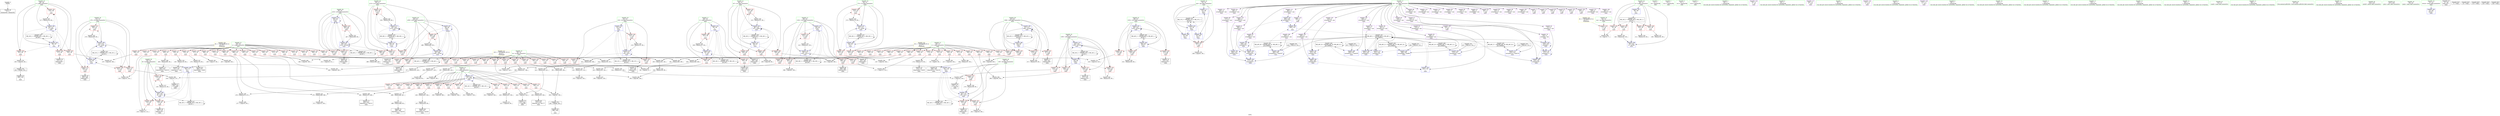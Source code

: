 digraph "SVFG" {
	label="SVFG";

	Node0x555b6205ffa0 [shape=record,color=grey,label="{NodeID: 0\nNullPtr}"];
	Node0x555b6205ffa0 -> Node0x555b62059090[style=solid];
	Node0x555b620ba700 [shape=record,color=grey,label="{NodeID: 360\n183 = Binary(181, 182, )\n}"];
	Node0x555b620ba700 -> Node0x555b620b9080[style=solid];
	Node0x555b620b2710 [shape=record,color=blue,label="{NodeID: 277\n32\<--69\npos\<--\nmain\n}"];
	Node0x555b620b2710 -> Node0x555b620aae50[style=dashed];
	Node0x555b620b2710 -> Node0x555b620d0ac0[style=dashed];
	Node0x555b620a71b0 [shape=record,color=red,label="{NodeID: 194\n152\<--42\n\<--i19\nmain\n}"];
	Node0x555b620a71b0 -> Node0x555b620b8780[style=solid];
	Node0x555b6205eac0 [shape=record,color=purple,label="{NodeID: 111\n491\<--4\narrayidx218\<--ans\nmain\n}"];
	Node0x555b6205a050 [shape=record,color=green,label="{NodeID: 28\n40\<--41\ni6\<--i6_field_insensitive\nmain\n}"];
	Node0x555b6205a050 -> Node0x555b620abf60[style=solid];
	Node0x555b6205a050 -> Node0x555b620ac030[style=solid];
	Node0x555b6205a050 -> Node0x555b620ac100[style=solid];
	Node0x555b6205a050 -> Node0x555b620b0de0[style=solid];
	Node0x555b6205a050 -> Node0x555b620b0f80[style=solid];
	Node0x555b620fe600 [shape=record,color=yellow,style=double,label="{NodeID: 554\n4V_1 = ENCHI(MR_4V_0)\npts\{25 \}\nFun[main]}"];
	Node0x555b620fe600 -> Node0x555b6205f210[style=dashed];
	Node0x555b620ac890 [shape=record,color=grey,label="{NodeID: 388\n377 = cmp(375, 376, )\n}"];
	Node0x555b620a8870 [shape=record,color=red,label="{NodeID: 222\n390\<--58\n\<--i150\nmain\n}"];
	Node0x555b620a8870 -> Node0x555b620b9380[style=solid];
	Node0x555b620a96c0 [shape=record,color=red,label="{NodeID: 139\n182\<--28\n\<--c\nmain\n}"];
	Node0x555b620a96c0 -> Node0x555b620ba700[style=solid];
	Node0x555b620603c0 [shape=record,color=black,label="{NodeID: 56\n212\<--211\nidxprom58\<--\nmain\n}"];
	Node0x555b620d15b0 [shape=record,color=black,label="{NodeID: 416\nMR_18V_2 = PHI(MR_18V_6, MR_18V_1, )\npts\{39 \}\n}"];
	Node0x555b620d15b0 -> Node0x555b620b0b70[style=dashed];
	Node0x555b620d15b0 -> Node0x555b620d15b0[style=dashed];
	Node0x555b620b7e80 [shape=record,color=grey,label="{NodeID: 333\n426 = Binary(425, 356, )\n}"];
	Node0x555b620b7e80 -> Node0x555b620b8180[style=solid];
	Node0x555b620b1120 [shape=record,color=blue,label="{NodeID: 250\n42\<--69\ni19\<--\nmain\n}"];
	Node0x555b620b1120 -> Node0x555b620a7010[style=dashed];
	Node0x555b620b1120 -> Node0x555b620a70e0[style=dashed];
	Node0x555b620b1120 -> Node0x555b620a71b0[style=dashed];
	Node0x555b620b1120 -> Node0x555b620b12c0[style=dashed];
	Node0x555b620b1120 -> Node0x555b620d1fb0[style=dashed];
	Node0x555b620aad80 [shape=record,color=red,label="{NodeID: 167\n348\<--30\n\<--m\nmain\n}"];
	Node0x555b620aad80 -> Node0x555b620bb600[style=solid];
	Node0x555b62061a80 [shape=record,color=purple,label="{NodeID: 84\n148\<--4\narrayidx24\<--ans\nmain\n}"];
	Node0x555b620593e0 [shape=record,color=green,label="{NodeID: 1\n11\<--1\n.str\<--dummyObj\nGlob }"];
	Node0x555b620ba880 [shape=record,color=grey,label="{NodeID: 361\n291 = Binary(289, 290, )\n}"];
	Node0x555b620ba880 -> Node0x555b620baa00[style=solid];
	Node0x555b620b27e0 [shape=record,color=blue,label="{NodeID: 278\n58\<--69\ni150\<--\nmain\n}"];
	Node0x555b620b27e0 -> Node0x555b620a86d0[style=dashed];
	Node0x555b620b27e0 -> Node0x555b620a87a0[style=dashed];
	Node0x555b620b27e0 -> Node0x555b620a8870[style=dashed];
	Node0x555b620b27e0 -> Node0x555b620a8940[style=dashed];
	Node0x555b620b27e0 -> Node0x555b620a8a10[style=dashed];
	Node0x555b620b27e0 -> Node0x555b620b2b20[style=dashed];
	Node0x555b620b27e0 -> Node0x555b620d47b0[style=dashed];
	Node0x555b620a7280 [shape=record,color=red,label="{NodeID: 195\n159\<--44\n\<--i29\nmain\n}"];
	Node0x555b620a7280 -> Node0x555b620bbc00[style=solid];
	Node0x555b6205eb90 [shape=record,color=purple,label="{NodeID: 112\n495\<--4\narrayidx221\<--ans\nmain\n}"];
	Node0x555b6205eb90 -> Node0x555b620b3340[style=solid];
	Node0x555b62058150 [shape=record,color=green,label="{NodeID: 29\n42\<--43\ni19\<--i19_field_insensitive\nmain\n}"];
	Node0x555b62058150 -> Node0x555b620a7010[style=solid];
	Node0x555b62058150 -> Node0x555b620a70e0[style=solid];
	Node0x555b62058150 -> Node0x555b620a71b0[style=solid];
	Node0x555b62058150 -> Node0x555b620b1120[style=solid];
	Node0x555b62058150 -> Node0x555b620b12c0[style=solid];
	Node0x555b620fe6e0 [shape=record,color=yellow,style=double,label="{NodeID: 555\n6V_1 = ENCHI(MR_6V_0)\npts\{27 \}\nFun[main]}"];
	Node0x555b620fe6e0 -> Node0x555b6205f2e0[style=dashed];
	Node0x555b620fe6e0 -> Node0x555b6205f3b0[style=dashed];
	Node0x555b620fe6e0 -> Node0x555b6205f480[style=dashed];
	Node0x555b620fe6e0 -> Node0x555b6205f550[style=dashed];
	Node0x555b620fe6e0 -> Node0x555b6205f620[style=dashed];
	Node0x555b620fe6e0 -> Node0x555b6205f6f0[style=dashed];
	Node0x555b620fe6e0 -> Node0x555b6205f7c0[style=dashed];
	Node0x555b620fe6e0 -> Node0x555b6205f890[style=dashed];
	Node0x555b620fe6e0 -> Node0x555b6205f960[style=dashed];
	Node0x555b620fe6e0 -> Node0x555b620a9030[style=dashed];
	Node0x555b620fe6e0 -> Node0x555b620a90c0[style=dashed];
	Node0x555b620fe6e0 -> Node0x555b620a9150[style=dashed];
	Node0x555b620fe6e0 -> Node0x555b620a91e0[style=dashed];
	Node0x555b620fe6e0 -> Node0x555b620a92b0[style=dashed];
	Node0x555b620fe6e0 -> Node0x555b620a9380[style=dashed];
	Node0x555b620aca10 [shape=record,color=grey,label="{NodeID: 389\n477 = cmp(476, 90, )\n}"];
	Node0x555b620a8940 [shape=record,color=red,label="{NodeID: 223\n398\<--58\n\<--i150\nmain\n}"];
	Node0x555b620a8940 -> Node0x555b62060be0[style=solid];
	Node0x555b620a9790 [shape=record,color=red,label="{NodeID: 140\n196\<--28\n\<--c\nmain\n}"];
	Node0x555b620a9790 -> Node0x555b620c1510[style=solid];
	Node0x555b62060490 [shape=record,color=black,label="{NodeID: 57\n259\<--258\n\<--cmp83\nmain\n}"];
	Node0x555b620d1ab0 [shape=record,color=black,label="{NodeID: 417\nMR_20V_2 = PHI(MR_20V_6, MR_20V_1, )\npts\{41 \}\n}"];
	Node0x555b620d1ab0 -> Node0x555b620b0de0[style=dashed];
	Node0x555b620d1ab0 -> Node0x555b620d1ab0[style=dashed];
	Node0x555b620b8000 [shape=record,color=grey,label="{NodeID: 334\n542 = Binary(541, 90, )\n}"];
	Node0x555b620b8000 -> Node0x555b620b3680[style=solid];
	Node0x555b620b11f0 [shape=record,color=blue,label="{NodeID: 251\n149\<--105\narrayidx25\<--\nmain\n}"];
	Node0x555b620b11f0 -> Node0x555b620b11f0[style=dashed];
	Node0x555b620b11f0 -> Node0x555b620b1460[style=dashed];
	Node0x555b620b11f0 -> Node0x555b620b1600[style=dashed];
	Node0x555b620aae50 [shape=record,color=red,label="{NodeID: 168\n507\<--32\n\<--pos\nmain\n}"];
	Node0x555b620aae50 -> Node0x555b620bbf00[style=solid];
	Node0x555b62061b50 [shape=record,color=purple,label="{NodeID: 85\n149\<--4\narrayidx25\<--ans\nmain\n}"];
	Node0x555b62061b50 -> Node0x555b620b11f0[style=solid];
	Node0x555b62063ae0 [shape=record,color=green,label="{NodeID: 2\n13\<--1\n.str.1\<--dummyObj\nGlob }"];
	Node0x555b620baa00 [shape=record,color=grey,label="{NodeID: 362\n293 = Binary(291, 292, )\n}"];
	Node0x555b620baa00 -> Node0x555b620c0d90[style=solid];
	Node0x555b620b28b0 [shape=record,color=blue,label="{NodeID: 279\n60\<--69\nj154\<--\nmain\n}"];
	Node0x555b620b28b0 -> Node0x555b620a8ae0[style=dashed];
	Node0x555b620b28b0 -> Node0x555b620a8bb0[style=dashed];
	Node0x555b620b28b0 -> Node0x555b620a8c80[style=dashed];
	Node0x555b620b28b0 -> Node0x555b620a8d50[style=dashed];
	Node0x555b620b28b0 -> Node0x555b620b28b0[style=dashed];
	Node0x555b620b28b0 -> Node0x555b620b2a50[style=dashed];
	Node0x555b620b28b0 -> Node0x555b620d4cb0[style=dashed];
	Node0x555b620a7350 [shape=record,color=red,label="{NodeID: 196\n163\<--44\n\<--i29\nmain\n}"];
	Node0x555b620a7350 -> Node0x555b6205e300[style=solid];
	Node0x555b6205ec60 [shape=record,color=purple,label="{NodeID: 113\n498\<--4\n\<--ans\nmain\n}"];
	Node0x555b6205ec60 -> Node0x555b620b3410[style=solid];
	Node0x555b62058220 [shape=record,color=green,label="{NodeID: 30\n44\<--45\ni29\<--i29_field_insensitive\nmain\n}"];
	Node0x555b62058220 -> Node0x555b620a7280[style=solid];
	Node0x555b62058220 -> Node0x555b620a7350[style=solid];
	Node0x555b62058220 -> Node0x555b620a7420[style=solid];
	Node0x555b62058220 -> Node0x555b620b1390[style=solid];
	Node0x555b62058220 -> Node0x555b620b1530[style=solid];
	Node0x555b620fe7c0 [shape=record,color=yellow,style=double,label="{NodeID: 556\n8V_1 = ENCHI(MR_8V_0)\npts\{29 \}\nFun[main]}"];
	Node0x555b620fe7c0 -> Node0x555b620a9450[style=dashed];
	Node0x555b620fe7c0 -> Node0x555b620a9520[style=dashed];
	Node0x555b620fe7c0 -> Node0x555b620a95f0[style=dashed];
	Node0x555b620fe7c0 -> Node0x555b620a96c0[style=dashed];
	Node0x555b620fe7c0 -> Node0x555b620a9790[style=dashed];
	Node0x555b620fe7c0 -> Node0x555b620a9860[style=dashed];
	Node0x555b620fe7c0 -> Node0x555b620a9930[style=dashed];
	Node0x555b620fe7c0 -> Node0x555b620a9a00[style=dashed];
	Node0x555b620fe7c0 -> Node0x555b620a9ad0[style=dashed];
	Node0x555b620fe7c0 -> Node0x555b620a9ba0[style=dashed];
	Node0x555b620fe7c0 -> Node0x555b620a9c70[style=dashed];
	Node0x555b620fe7c0 -> Node0x555b620a9d40[style=dashed];
	Node0x555b620fe7c0 -> Node0x555b620a9e10[style=dashed];
	Node0x555b620fe7c0 -> Node0x555b620a9ee0[style=dashed];
	Node0x555b620fe7c0 -> Node0x555b620a9fb0[style=dashed];
	Node0x555b620fe7c0 -> Node0x555b620aa080[style=dashed];
	Node0x555b620fe7c0 -> Node0x555b620aa150[style=dashed];
	Node0x555b620fe7c0 -> Node0x555b620aa220[style=dashed];
	Node0x555b620fe7c0 -> Node0x555b620aa2f0[style=dashed];
	Node0x555b620fe7c0 -> Node0x555b620aa3c0[style=dashed];
	Node0x555b620acb90 [shape=record,color=grey,label="{NodeID: 390\n191 = cmp(189, 190, )\n}"];
	Node0x555b620a8a10 [shape=record,color=red,label="{NodeID: 224\n411\<--58\n\<--i150\nmain\n}"];
	Node0x555b620a8a10 -> Node0x555b620b7280[style=solid];
	Node0x555b620a9860 [shape=record,color=red,label="{NodeID: 141\n231\<--28\n\<--c\nmain\n}"];
	Node0x555b620a9860 -> Node0x555b620b8d80[style=solid];
	Node0x555b62060560 [shape=record,color=black,label="{NodeID: 58\n262\<--261\nidxprom85\<--\nmain\n}"];
	Node0x555b620d1fb0 [shape=record,color=black,label="{NodeID: 418\nMR_22V_2 = PHI(MR_22V_3, MR_22V_1, )\npts\{43 \}\n}"];
	Node0x555b620d1fb0 -> Node0x555b620b1120[style=dashed];
	Node0x555b620d1fb0 -> Node0x555b620d1fb0[style=dashed];
	Node0x555b620b8180 [shape=record,color=grey,label="{NodeID: 335\n427 = Binary(426, 90, )\n}"];
	Node0x555b620b8180 -> Node0x555b62060e50[style=solid];
	Node0x555b620b12c0 [shape=record,color=blue,label="{NodeID: 252\n42\<--153\ni19\<--inc27\nmain\n}"];
	Node0x555b620b12c0 -> Node0x555b620a7010[style=dashed];
	Node0x555b620b12c0 -> Node0x555b620a70e0[style=dashed];
	Node0x555b620b12c0 -> Node0x555b620a71b0[style=dashed];
	Node0x555b620b12c0 -> Node0x555b620b12c0[style=dashed];
	Node0x555b620b12c0 -> Node0x555b620d1fb0[style=dashed];
	Node0x555b620aaf20 [shape=record,color=red,label="{NodeID: 169\n351\<--34\n\<--v\nmain\n}"];
	Node0x555b620aaf20 -> Node0x555b620ad310[style=solid];
	Node0x555b62061c20 [shape=record,color=purple,label="{NodeID: 86\n165\<--4\narrayidx34\<--ans\nmain\n}"];
	Node0x555b620a6cd0 [shape=record,color=green,label="{NodeID: 3\n15\<--1\n.str.2\<--dummyObj\nGlob }"];
	Node0x555b620bab80 [shape=record,color=grey,label="{NodeID: 363\n334 = Binary(333, 90, )\n}"];
	Node0x555b620bab80 -> Node0x555b620b24a0[style=solid];
	Node0x555b620b2980 [shape=record,color=blue,label="{NodeID: 280\n403\<--397\narrayidx167\<--cond163\nmain\n}"];
	Node0x555b620b2980 -> Node0x555b620ea3c0[style=dashed];
	Node0x555b620a7420 [shape=record,color=red,label="{NodeID: 197\n169\<--44\n\<--i29\nmain\n}"];
	Node0x555b620a7420 -> Node0x555b620ba100[style=solid];
	Node0x555b6205ed30 [shape=record,color=purple,label="{NodeID: 114\n524\<--4\narrayidx238\<--ans\nmain\n}"];
	Node0x555b620582f0 [shape=record,color=green,label="{NodeID: 31\n46\<--47\ni47\<--i47_field_insensitive\nmain\n}"];
	Node0x555b620582f0 -> Node0x555b620a74f0[style=solid];
	Node0x555b620582f0 -> Node0x555b620a75c0[style=solid];
	Node0x555b620582f0 -> Node0x555b620a7690[style=solid];
	Node0x555b620582f0 -> Node0x555b620a7760[style=solid];
	Node0x555b620582f0 -> Node0x555b620b16d0[style=solid];
	Node0x555b620582f0 -> Node0x555b620b1a10[style=solid];
	Node0x555b620fe8a0 [shape=record,color=yellow,style=double,label="{NodeID: 557\n10V_1 = ENCHI(MR_10V_0)\npts\{31 \}\nFun[main]}"];
	Node0x555b620fe8a0 -> Node0x555b620aa490[style=dashed];
	Node0x555b620fe8a0 -> Node0x555b620aa560[style=dashed];
	Node0x555b620fe8a0 -> Node0x555b620aa630[style=dashed];
	Node0x555b620fe8a0 -> Node0x555b620aa700[style=dashed];
	Node0x555b620fe8a0 -> Node0x555b620aa7d0[style=dashed];
	Node0x555b620fe8a0 -> Node0x555b620aa8a0[style=dashed];
	Node0x555b620fe8a0 -> Node0x555b620aa970[style=dashed];
	Node0x555b620fe8a0 -> Node0x555b620aaa40[style=dashed];
	Node0x555b620fe8a0 -> Node0x555b620aab10[style=dashed];
	Node0x555b620fe8a0 -> Node0x555b620aabe0[style=dashed];
	Node0x555b620fe8a0 -> Node0x555b620aacb0[style=dashed];
	Node0x555b620fe8a0 -> Node0x555b620aad80[style=dashed];
	Node0x555b620acd10 [shape=record,color=grey,label="{NodeID: 391\n312 = cmp(310, 311, )\n}"];
	Node0x555b620a8ae0 [shape=record,color=red,label="{NodeID: 225\n381\<--60\n\<--j154\nmain\n}"];
	Node0x555b620a8ae0 -> Node0x555b620c0f10[style=solid];
	Node0x555b620a9930 [shape=record,color=red,label="{NodeID: 142\n252\<--28\n\<--c\nmain\n}"];
	Node0x555b620a9930 -> Node0x555b620ad010[style=solid];
	Node0x555b62060630 [shape=record,color=black,label="{NodeID: 59\n265\<--264\nidxprom87\<--\nmain\n}"];
	Node0x555b620d24b0 [shape=record,color=black,label="{NodeID: 419\nMR_24V_2 = PHI(MR_24V_3, MR_24V_1, )\npts\{45 \}\n}"];
	Node0x555b620d24b0 -> Node0x555b620b1390[style=dashed];
	Node0x555b620d24b0 -> Node0x555b620d24b0[style=dashed];
	Node0x555b620b8300 [shape=record,color=grey,label="{NodeID: 336\n316 = Binary(315, 228, )\n}"];
	Node0x555b620b8300 -> Node0x555b620ace90[style=solid];
	Node0x555b620b1390 [shape=record,color=blue,label="{NodeID: 253\n44\<--156\ni29\<--\nmain\n}"];
	Node0x555b620b1390 -> Node0x555b620a7280[style=dashed];
	Node0x555b620b1390 -> Node0x555b620a7350[style=dashed];
	Node0x555b620b1390 -> Node0x555b620a7420[style=dashed];
	Node0x555b620b1390 -> Node0x555b620b1530[style=dashed];
	Node0x555b620b1390 -> Node0x555b620d24b0[style=dashed];
	Node0x555b620aaff0 [shape=record,color=red,label="{NodeID: 170\n354\<--34\n\<--v\nmain\n}"];
	Node0x555b620aaff0 -> Node0x555b620add90[style=solid];
	Node0x555b62061cf0 [shape=record,color=purple,label="{NodeID: 87\n166\<--4\narrayidx35\<--ans\nmain\n}"];
	Node0x555b62061cf0 -> Node0x555b620b1460[style=solid];
	Node0x555b620a6d60 [shape=record,color=green,label="{NodeID: 4\n17\<--1\n.str.3\<--dummyObj\nGlob }"];
	Node0x555b620bad00 [shape=record,color=grey,label="{NodeID: 364\n471 = Binary(470, 90, )\n}"];
	Node0x555b620bad00 -> Node0x555b620b31a0[style=solid];
	Node0x555b620b2a50 [shape=record,color=blue,label="{NodeID: 281\n60\<--407\nj154\<--inc169\nmain\n}"];
	Node0x555b620b2a50 -> Node0x555b620a8ae0[style=dashed];
	Node0x555b620b2a50 -> Node0x555b620a8bb0[style=dashed];
	Node0x555b620b2a50 -> Node0x555b620a8c80[style=dashed];
	Node0x555b620b2a50 -> Node0x555b620a8d50[style=dashed];
	Node0x555b620b2a50 -> Node0x555b620b28b0[style=dashed];
	Node0x555b620b2a50 -> Node0x555b620b2a50[style=dashed];
	Node0x555b620b2a50 -> Node0x555b620d4cb0[style=dashed];
	Node0x555b620a74f0 [shape=record,color=red,label="{NodeID: 198\n189\<--46\n\<--i47\nmain\n}"];
	Node0x555b620a74f0 -> Node0x555b620acb90[style=solid];
	Node0x555b6205ee00 [shape=record,color=purple,label="{NodeID: 115\n525\<--4\narraydecay\<--ans\nmain\n}"];
	Node0x555b620583c0 [shape=record,color=green,label="{NodeID: 32\n48\<--49\nj\<--j_field_insensitive\nmain\n}"];
	Node0x555b620583c0 -> Node0x555b620a7830[style=solid];
	Node0x555b620583c0 -> Node0x555b620a7900[style=solid];
	Node0x555b620583c0 -> Node0x555b620a79d0[style=solid];
	Node0x555b620583c0 -> Node0x555b620a7aa0[style=solid];
	Node0x555b620583c0 -> Node0x555b620b17a0[style=solid];
	Node0x555b620583c0 -> Node0x555b620b1940[style=solid];
	Node0x555b620ace90 [shape=record,color=grey,label="{NodeID: 392\n317 = cmp(314, 316, )\n}"];
	Node0x555b620ace90 -> Node0x555b620607d0[style=solid];
	Node0x555b620a8bb0 [shape=record,color=red,label="{NodeID: 226\n388\<--60\n\<--j154\nmain\n}"];
	Node0x555b620a8bb0 -> Node0x555b620b9200[style=solid];
	Node0x555b620a9a00 [shape=record,color=red,label="{NodeID: 143\n278\<--28\n\<--c\nmain\n}"];
	Node0x555b620a9a00 -> Node0x555b620ba280[style=solid];
	Node0x555b62060700 [shape=record,color=black,label="{NodeID: 60\n280\<--279\nidxprom96\<--sub95\nmain\n}"];
	Node0x555b620d29b0 [shape=record,color=black,label="{NodeID: 420\nMR_26V_2 = PHI(MR_26V_3, MR_26V_1, )\npts\{47 \}\n}"];
	Node0x555b620d29b0 -> Node0x555b620b16d0[style=dashed];
	Node0x555b620d29b0 -> Node0x555b620d29b0[style=dashed];
	Node0x555b620b8480 [shape=record,color=grey,label="{NodeID: 337\n536 = Binary(535, 90, )\n}"];
	Node0x555b620b1460 [shape=record,color=blue,label="{NodeID: 254\n166\<--123\narrayidx35\<--\nmain\n}"];
	Node0x555b620b1460 -> Node0x555b620b1460[style=dashed];
	Node0x555b620b1460 -> Node0x555b620b1600[style=dashed];
	Node0x555b620ab0c0 [shape=record,color=red,label="{NodeID: 171\n358\<--34\n\<--v\nmain\n}"];
	Node0x555b620ab0c0 -> Node0x555b620adf10[style=solid];
	Node0x555b62061dc0 [shape=record,color=purple,label="{NodeID: 88\n176\<--4\narrayidx41\<--ans\nmain\n}"];
	Node0x555b62063120 [shape=record,color=green,label="{NodeID: 5\n69\<--1\n\<--dummyObj\nCan only get source location for instruction, argument, global var or function.}"];
	Node0x555b620bae80 [shape=record,color=grey,label="{NodeID: 365\n222 = Binary(221, 90, )\n}"];
	Node0x555b620bae80 -> Node0x555b620b1a10[style=solid];
	Node0x555b620b2b20 [shape=record,color=blue,label="{NodeID: 282\n58\<--412\ni150\<--inc172\nmain\n}"];
	Node0x555b620b2b20 -> Node0x555b620a86d0[style=dashed];
	Node0x555b620b2b20 -> Node0x555b620a87a0[style=dashed];
	Node0x555b620b2b20 -> Node0x555b620a8870[style=dashed];
	Node0x555b620b2b20 -> Node0x555b620a8940[style=dashed];
	Node0x555b620b2b20 -> Node0x555b620a8a10[style=dashed];
	Node0x555b620b2b20 -> Node0x555b620b2b20[style=dashed];
	Node0x555b620b2b20 -> Node0x555b620d47b0[style=dashed];
	Node0x555b620a75c0 [shape=record,color=red,label="{NodeID: 199\n199\<--46\n\<--i47\nmain\n}"];
	Node0x555b620a75c0 -> Node0x555b620bc200[style=solid];
	Node0x555b6205eed0 [shape=record,color=purple,label="{NodeID: 116\n70\<--11\n\<--.str\nmain\n}"];
	Node0x555b62058490 [shape=record,color=green,label="{NodeID: 33\n50\<--51\ni75\<--i75_field_insensitive\nmain\n}"];
	Node0x555b62058490 -> Node0x555b620a7b70[style=solid];
	Node0x555b62058490 -> Node0x555b620a7c40[style=solid];
	Node0x555b62058490 -> Node0x555b620a7d10[style=solid];
	Node0x555b62058490 -> Node0x555b620b1bb0[style=solid];
	Node0x555b62058490 -> Node0x555b620b1ef0[style=solid];
	Node0x555b620ad010 [shape=record,color=grey,label="{NodeID: 393\n253 = cmp(251, 252, )\n}"];
	Node0x555b620a8c80 [shape=record,color=red,label="{NodeID: 227\n401\<--60\n\<--j154\nmain\n}"];
	Node0x555b620a8c80 -> Node0x555b62060cb0[style=solid];
	Node0x555b620a9ad0 [shape=record,color=red,label="{NodeID: 144\n286\<--28\n\<--c\nmain\n}"];
	Node0x555b620a9ad0 -> Node0x555b620c0c10[style=solid];
	Node0x555b620607d0 [shape=record,color=black,label="{NodeID: 61\n318\<--317\n\<--cmp118\nmain\n}"];
	Node0x555b620d2eb0 [shape=record,color=black,label="{NodeID: 421\nMR_28V_2 = PHI(MR_28V_3, MR_28V_1, )\npts\{49 \}\n}"];
	Node0x555b620d2eb0 -> Node0x555b620b17a0[style=dashed];
	Node0x555b620d2eb0 -> Node0x555b620d2eb0[style=dashed];
	Node0x555b620b8600 [shape=record,color=grey,label="{NodeID: 338\n531 = Binary(530, 90, )\n}"];
	Node0x555b620b8600 -> Node0x555b620b35b0[style=solid];
	Node0x555b620b1530 [shape=record,color=blue,label="{NodeID: 255\n44\<--170\ni29\<--inc37\nmain\n}"];
	Node0x555b620b1530 -> Node0x555b620a7280[style=dashed];
	Node0x555b620b1530 -> Node0x555b620a7350[style=dashed];
	Node0x555b620b1530 -> Node0x555b620a7420[style=dashed];
	Node0x555b620b1530 -> Node0x555b620b1530[style=dashed];
	Node0x555b620b1530 -> Node0x555b620d24b0[style=dashed];
	Node0x555b620ab190 [shape=record,color=red,label="{NodeID: 172\n362\<--34\n\<--v\nmain\n}"];
	Node0x555b620ab190 -> Node0x555b620ae090[style=solid];
	Node0x555b62061e90 [shape=record,color=purple,label="{NodeID: 89\n177\<--4\narrayidx42\<--ans\nmain\n}"];
	Node0x555b62061e90 -> Node0x555b620b1600[style=solid];
	Node0x555b620631b0 [shape=record,color=green,label="{NodeID: 6\n84\<--1\n\<--dummyObj\nCan only get source location for instruction, argument, global var or function.}"];
	Node0x555b620bb000 [shape=record,color=grey,label="{NodeID: 366\n338 = Binary(337, 90, )\n}"];
	Node0x555b620bb000 -> Node0x555b62060a40[style=solid];
	Node0x555b620b2bf0 [shape=record,color=blue,label="{NodeID: 283\n423\<--123\narrayidx179\<--\nmain\n}"];
	Node0x555b620b2bf0 -> Node0x555b620b2cc0[style=dashed];
	Node0x555b620a7690 [shape=record,color=red,label="{NodeID: 200\n208\<--46\n\<--i47\nmain\n}"];
	Node0x555b620a7690 -> Node0x555b6205e570[style=solid];
	Node0x555b6205efa0 [shape=record,color=purple,label="{NodeID: 117\n80\<--13\n\<--.str.1\nmain\n}"];
	Node0x555b62058560 [shape=record,color=green,label="{NodeID: 34\n52\<--53\nj79\<--j79_field_insensitive\nmain\n}"];
	Node0x555b62058560 -> Node0x555b620a7de0[style=solid];
	Node0x555b62058560 -> Node0x555b620a7eb0[style=solid];
	Node0x555b62058560 -> Node0x555b620a7f80[style=solid];
	Node0x555b62058560 -> Node0x555b620a8050[style=solid];
	Node0x555b62058560 -> Node0x555b620b1c80[style=solid];
	Node0x555b62058560 -> Node0x555b620b1e20[style=solid];
	Node0x555b620ad190 [shape=record,color=grey,label="{NodeID: 394\n247 = cmp(245, 246, )\n}"];
	Node0x555b620a8d50 [shape=record,color=red,label="{NodeID: 228\n406\<--60\n\<--j154\nmain\n}"];
	Node0x555b620a8d50 -> Node0x555b620b7d00[style=solid];
	Node0x555b620a9ba0 [shape=record,color=red,label="{NodeID: 145\n290\<--28\n\<--c\nmain\n}"];
	Node0x555b620a9ba0 -> Node0x555b620ba880[style=solid];
	Node0x555b620608a0 [shape=record,color=black,label="{NodeID: 62\n321\<--320\nidxprom120\<--\nmain\n}"];
	Node0x555b620d33b0 [shape=record,color=black,label="{NodeID: 422\nMR_30V_2 = PHI(MR_30V_3, MR_30V_1, )\npts\{51 \}\n}"];
	Node0x555b620d33b0 -> Node0x555b620b1bb0[style=dashed];
	Node0x555b620d33b0 -> Node0x555b620d33b0[style=dashed];
	Node0x555b620b8780 [shape=record,color=grey,label="{NodeID: 339\n153 = Binary(152, 90, )\n}"];
	Node0x555b620b8780 -> Node0x555b620b12c0[style=solid];
	Node0x555b620b1600 [shape=record,color=blue,label="{NodeID: 256\n177\<--135\narrayidx42\<--\nmain\n}"];
	Node0x555b620b1600 -> Node0x555b620d60b0[style=dashed];
	Node0x555b620ab260 [shape=record,color=red,label="{NodeID: 173\n368\<--34\n\<--v\nmain\n}"];
	Node0x555b620ab260 -> Node0x555b620b9f80[style=solid];
	Node0x555b62061f60 [shape=record,color=purple,label="{NodeID: 90\n210\<--4\narrayidx57\<--ans\nmain\n}"];
	Node0x555b6205d960 [shape=record,color=green,label="{NodeID: 7\n85\<--1\n\<--dummyObj\nCan only get source location for instruction, argument, global var or function.}"];
	Node0x555b620bb180 [shape=record,color=grey,label="{NodeID: 367\n217 = Binary(216, 90, )\n}"];
	Node0x555b620bb180 -> Node0x555b620b1940[style=solid];
	Node0x555b620b2cc0 [shape=record,color=blue,label="{NodeID: 284\n430\<--105\narrayidx183\<--\nmain\n}"];
	Node0x555b620b2cc0 -> Node0x555b620b2d90[style=dashed];
	Node0x555b620a7760 [shape=record,color=red,label="{NodeID: 201\n221\<--46\n\<--i47\nmain\n}"];
	Node0x555b620a7760 -> Node0x555b620bae80[style=solid];
	Node0x555b6205f070 [shape=record,color=purple,label="{NodeID: 118\n512\<--15\n\<--.str.2\nmain\n}"];
	Node0x555b62058630 [shape=record,color=green,label="{NodeID: 35\n54\<--55\ni109\<--i109_field_insensitive\nmain\n}"];
	Node0x555b62058630 -> Node0x555b620a8120[style=solid];
	Node0x555b62058630 -> Node0x555b620a81f0[style=solid];
	Node0x555b62058630 -> Node0x555b620a82c0[style=solid];
	Node0x555b62058630 -> Node0x555b620a8390[style=solid];
	Node0x555b62058630 -> Node0x555b620b2160[style=solid];
	Node0x555b62058630 -> Node0x555b620b24a0[style=solid];
	Node0x555b620ad310 [shape=record,color=grey,label="{NodeID: 395\n352 = cmp(351, 228, )\n}"];
	Node0x555b620a8e20 [shape=record,color=red,label="{NodeID: 229\n438\<--62\n\<--i186\nmain\n}"];
	Node0x555b620a8e20 -> Node0x555b620bc500[style=solid];
	Node0x555b620a9c70 [shape=record,color=red,label="{NodeID: 146\n311\<--28\n\<--c\nmain\n}"];
	Node0x555b620a9c70 -> Node0x555b620acd10[style=solid];
	Node0x555b62060970 [shape=record,color=black,label="{NodeID: 63\n324\<--323\nidxprom122\<--\nmain\n}"];
	Node0x555b620d38b0 [shape=record,color=black,label="{NodeID: 423\nMR_32V_2 = PHI(MR_32V_3, MR_32V_1, )\npts\{53 \}\n}"];
	Node0x555b620d38b0 -> Node0x555b620b1c80[style=dashed];
	Node0x555b620d38b0 -> Node0x555b620d38b0[style=dashed];
	Node0x555b620b8900 [shape=record,color=grey,label="{NodeID: 340\n452 = Binary(450, 451, )\n}"];
	Node0x555b620b8900 -> Node0x555b620bc800[style=solid];
	Node0x555b620b16d0 [shape=record,color=blue,label="{NodeID: 257\n46\<--69\ni47\<--\nmain\n}"];
	Node0x555b620b16d0 -> Node0x555b620a74f0[style=dashed];
	Node0x555b620b16d0 -> Node0x555b620a75c0[style=dashed];
	Node0x555b620b16d0 -> Node0x555b620a7690[style=dashed];
	Node0x555b620b16d0 -> Node0x555b620a7760[style=dashed];
	Node0x555b620b16d0 -> Node0x555b620b1a10[style=dashed];
	Node0x555b620b16d0 -> Node0x555b620d29b0[style=dashed];
	Node0x555b620ab330 [shape=record,color=red,label="{NodeID: 174\n392\<--34\n\<--v\nmain\n}"];
	Node0x555b620ab330 -> Node0x555b620ac710[style=solid];
	Node0x555b62062030 [shape=record,color=purple,label="{NodeID: 91\n213\<--4\narrayidx59\<--ans\nmain\n}"];
	Node0x555b62062030 -> Node0x555b620b1870[style=solid];
	Node0x555b6205d9f0 [shape=record,color=green,label="{NodeID: 8\n86\<--1\n\<--dummyObj\nCan only get source location for instruction, argument, global var or function.}"];
	Node0x555b620bb300 [shape=record,color=grey,label="{NodeID: 368\n493 = Binary(492, 90, )\n}"];
	Node0x555b620bb300 -> Node0x555b62061330[style=solid];
	Node0x555b620b2d90 [shape=record,color=blue,label="{NodeID: 285\n433\<--135\n\<--\nmain\n}"];
	Node0x555b620b2d90 -> Node0x555b620d60b0[style=dashed];
	Node0x555b620a7830 [shape=record,color=red,label="{NodeID: 202\n195\<--48\n\<--j\nmain\n}"];
	Node0x555b620a7830 -> Node0x555b620c1510[style=solid];
	Node0x555b6205f140 [shape=record,color=purple,label="{NodeID: 119\n537\<--17\n\<--.str.3\nmain\n}"];
	Node0x555b62058700 [shape=record,color=green,label="{NodeID: 36\n56\<--57\nj113\<--j113_field_insensitive\nmain\n}"];
	Node0x555b62058700 -> Node0x555b620a8460[style=solid];
	Node0x555b62058700 -> Node0x555b620a8530[style=solid];
	Node0x555b62058700 -> Node0x555b620a8600[style=solid];
	Node0x555b62058700 -> Node0x555b620b2230[style=solid];
	Node0x555b62058700 -> Node0x555b620b23d0[style=solid];
	Node0x555b620ad490 [shape=record,color=grey,label="{NodeID: 396\n306 = cmp(304, 305, )\n}"];
	Node0x555b620a8ef0 [shape=record,color=red,label="{NodeID: 230\n448\<--62\n\<--i186\nmain\n}"];
	Node0x555b620a8ef0 -> Node0x555b620b8a80[style=solid];
	Node0x555b620a9d40 [shape=record,color=red,label="{NodeID: 147\n346\<--28\n\<--c\nmain\n}"];
	Node0x555b620a9d40 -> Node0x555b620bb480[style=solid];
	Node0x555b62060a40 [shape=record,color=black,label="{NodeID: 64\n339\<--338\nidxprom131\<--sub130\nmain\n}"];
	Node0x555b620d3db0 [shape=record,color=black,label="{NodeID: 424\nMR_34V_2 = PHI(MR_34V_3, MR_34V_1, )\npts\{55 \}\n}"];
	Node0x555b620d3db0 -> Node0x555b620b2160[style=dashed];
	Node0x555b620d3db0 -> Node0x555b620d3db0[style=dashed];
	Node0x555b620b8a80 [shape=record,color=grey,label="{NodeID: 341\n450 = Binary(448, 449, )\n}"];
	Node0x555b620b8a80 -> Node0x555b620b8900[style=solid];
	Node0x555b620b17a0 [shape=record,color=blue,label="{NodeID: 258\n48\<--69\nj\<--\nmain\n}"];
	Node0x555b620b17a0 -> Node0x555b620a7830[style=dashed];
	Node0x555b620b17a0 -> Node0x555b620a7900[style=dashed];
	Node0x555b620b17a0 -> Node0x555b620a79d0[style=dashed];
	Node0x555b620b17a0 -> Node0x555b620a7aa0[style=dashed];
	Node0x555b620b17a0 -> Node0x555b620b17a0[style=dashed];
	Node0x555b620b17a0 -> Node0x555b620b1940[style=dashed];
	Node0x555b620b17a0 -> Node0x555b620d2eb0[style=dashed];
	Node0x555b620ab400 [shape=record,color=red,label="{NodeID: 175\n415\<--34\n\<--v\nmain\n}"];
	Node0x555b620ab400 -> Node0x555b620b7700[style=solid];
	Node0x555b62062100 [shape=record,color=purple,label="{NodeID: 92\n263\<--4\narrayidx86\<--ans\nmain\n}"];
	Node0x555b6205da80 [shape=record,color=green,label="{NodeID: 9\n90\<--1\n\<--dummyObj\nCan only get source location for instruction, argument, global var or function.}"];
	Node0x555b620bb480 [shape=record,color=grey,label="{NodeID: 369\n347 = Binary(345, 346, )\n}"];
	Node0x555b620bb480 -> Node0x555b620bb600[style=solid];
	Node0x555b620b2e60 [shape=record,color=blue,label="{NodeID: 286\n62\<--69\ni186\<--\nmain\n}"];
	Node0x555b620b2e60 -> Node0x555b620a8e20[style=dashed];
	Node0x555b620b2e60 -> Node0x555b620a8ef0[style=dashed];
	Node0x555b620b2e60 -> Node0x555b620b01f0[style=dashed];
	Node0x555b620b2e60 -> Node0x555b620b0280[style=dashed];
	Node0x555b620b2e60 -> Node0x555b620b31a0[style=dashed];
	Node0x555b620b2e60 -> Node0x555b620d51b0[style=dashed];
	Node0x555b620a7900 [shape=record,color=red,label="{NodeID: 203\n202\<--48\n\<--j\nmain\n}"];
	Node0x555b620a7900 -> Node0x555b620bc380[style=solid];
	Node0x555b6205f210 [shape=record,color=red,label="{NodeID: 120\n77\<--24\n\<--cas\nmain\n}"];
	Node0x555b6205f210 -> Node0x555b620c1090[style=solid];
	Node0x555b620587d0 [shape=record,color=green,label="{NodeID: 37\n58\<--59\ni150\<--i150_field_insensitive\nmain\n}"];
	Node0x555b620587d0 -> Node0x555b620a86d0[style=solid];
	Node0x555b620587d0 -> Node0x555b620a87a0[style=solid];
	Node0x555b620587d0 -> Node0x555b620a8870[style=solid];
	Node0x555b620587d0 -> Node0x555b620a8940[style=solid];
	Node0x555b620587d0 -> Node0x555b620a8a10[style=solid];
	Node0x555b620587d0 -> Node0x555b620b27e0[style=solid];
	Node0x555b620587d0 -> Node0x555b620b2b20[style=solid];
	Node0x555b620ad610 [shape=record,color=grey,label="{NodeID: 397\n298 = cmp(297, 69, )\n}"];
	Node0x555b620b01f0 [shape=record,color=red,label="{NodeID: 231\n457\<--62\n\<--i186\nmain\n}"];
	Node0x555b620b01f0 -> Node0x555b62060ff0[style=solid];
	Node0x555b620a9e10 [shape=record,color=red,label="{NodeID: 148\n369\<--28\n\<--c\nmain\n}"];
	Node0x555b620a9e10 -> Node0x555b620b9f80[style=solid];
	Node0x555b62060b10 [shape=record,color=black,label="{NodeID: 65\n396\<--395\n\<--\nmain\n}"];
	Node0x555b620d42b0 [shape=record,color=black,label="{NodeID: 425\nMR_36V_2 = PHI(MR_36V_3, MR_36V_1, )\npts\{57 \}\n}"];
	Node0x555b620d42b0 -> Node0x555b620b2230[style=dashed];
	Node0x555b620d42b0 -> Node0x555b620d42b0[style=dashed];
	Node0x555b620b8c00 [shape=record,color=grey,label="{NodeID: 342\n234 = Binary(232, 233, )\n}"];
	Node0x555b620b8c00 -> Node0x555b620ac290[style=solid];
	Node0x555b620b1870 [shape=record,color=blue,label="{NodeID: 259\n213\<--207\narrayidx59\<--cond\nmain\n}"];
	Node0x555b620b1870 -> Node0x555b620e21c0[style=dashed];
	Node0x555b620ab4d0 [shape=record,color=red,label="{NodeID: 176\n419\<--34\n\<--v\nmain\n}"];
	Node0x555b620ab4d0 -> Node0x555b620b7b80[style=solid];
	Node0x555b620621d0 [shape=record,color=purple,label="{NodeID: 93\n266\<--4\narrayidx88\<--ans\nmain\n}"];
	Node0x555b620621d0 -> Node0x555b620b1d50[style=solid];
	Node0x555b6205db10 [shape=record,color=green,label="{NodeID: 10\n105\<--1\n\<--dummyObj\nCan only get source location for instruction, argument, global var or function.}"];
	Node0x555b620bb600 [shape=record,color=grey,label="{NodeID: 370\n349 = Binary(347, 348, )\n}"];
	Node0x555b620bb600 -> Node0x555b620b2640[style=solid];
	Node0x555b620b2f30 [shape=record,color=blue,label="{NodeID: 287\n64\<--69\nj190\<--\nmain\n}"];
	Node0x555b620b2f30 -> Node0x555b620b0350[style=dashed];
	Node0x555b620b2f30 -> Node0x555b620b0420[style=dashed];
	Node0x555b620b2f30 -> Node0x555b620b04f0[style=dashed];
	Node0x555b620b2f30 -> Node0x555b620b05c0[style=dashed];
	Node0x555b620b2f30 -> Node0x555b620b2f30[style=dashed];
	Node0x555b620b2f30 -> Node0x555b620b30d0[style=dashed];
	Node0x555b620b2f30 -> Node0x555b620d56b0[style=dashed];
	Node0x555b620a79d0 [shape=record,color=red,label="{NodeID: 204\n211\<--48\n\<--j\nmain\n}"];
	Node0x555b620a79d0 -> Node0x555b620603c0[style=solid];
	Node0x555b6205f2e0 [shape=record,color=red,label="{NodeID: 121\n91\<--26\n\<--r\nmain\n}"];
	Node0x555b6205f2e0 -> Node0x555b620c1390[style=solid];
	Node0x555b62058980 [shape=record,color=green,label="{NodeID: 38\n60\<--61\nj154\<--j154_field_insensitive\nmain\n}"];
	Node0x555b62058980 -> Node0x555b620a8ae0[style=solid];
	Node0x555b62058980 -> Node0x555b620a8bb0[style=solid];
	Node0x555b62058980 -> Node0x555b620a8c80[style=solid];
	Node0x555b62058980 -> Node0x555b620a8d50[style=solid];
	Node0x555b62058980 -> Node0x555b620b28b0[style=solid];
	Node0x555b62058980 -> Node0x555b620b2a50[style=solid];
	Node0x555b620ad790 [shape=record,color=grey,label="{NodeID: 398\n258 = cmp(255, 257, )\n}"];
	Node0x555b620ad790 -> Node0x555b62060490[style=solid];
	Node0x555b620b0280 [shape=record,color=red,label="{NodeID: 232\n470\<--62\n\<--i186\nmain\n}"];
	Node0x555b620b0280 -> Node0x555b620bad00[style=solid];
	Node0x555b620a9ee0 [shape=record,color=red,label="{NodeID: 149\n382\<--28\n\<--c\nmain\n}"];
	Node0x555b620a9ee0 -> Node0x555b620c0f10[style=solid];
	Node0x555b62060be0 [shape=record,color=black,label="{NodeID: 66\n399\<--398\nidxprom164\<--\nmain\n}"];
	Node0x555b620d47b0 [shape=record,color=black,label="{NodeID: 426\nMR_38V_2 = PHI(MR_38V_3, MR_38V_1, )\npts\{59 \}\n}"];
	Node0x555b620d47b0 -> Node0x555b620b27e0[style=dashed];
	Node0x555b620d47b0 -> Node0x555b620d47b0[style=dashed];
	Node0x555b620b8d80 [shape=record,color=grey,label="{NodeID: 343\n232 = Binary(230, 231, )\n}"];
	Node0x555b620b8d80 -> Node0x555b620b8c00[style=solid];
	Node0x555b620b1940 [shape=record,color=blue,label="{NodeID: 260\n48\<--217\nj\<--inc61\nmain\n}"];
	Node0x555b620b1940 -> Node0x555b620a7830[style=dashed];
	Node0x555b620b1940 -> Node0x555b620a7900[style=dashed];
	Node0x555b620b1940 -> Node0x555b620a79d0[style=dashed];
	Node0x555b620b1940 -> Node0x555b620a7aa0[style=dashed];
	Node0x555b620b1940 -> Node0x555b620b17a0[style=dashed];
	Node0x555b620b1940 -> Node0x555b620b1940[style=dashed];
	Node0x555b620b1940 -> Node0x555b620d2eb0[style=dashed];
	Node0x555b620ab5a0 [shape=record,color=red,label="{NodeID: 177\n425\<--34\n\<--v\nmain\n}"];
	Node0x555b620ab5a0 -> Node0x555b620b7e80[style=solid];
	Node0x555b620622a0 [shape=record,color=purple,label="{NodeID: 94\n281\<--4\n\<--ans\nmain\n}"];
	Node0x555b6205dbe0 [shape=record,color=green,label="{NodeID: 11\n123\<--1\n\<--dummyObj\nCan only get source location for instruction, argument, global var or function.}"];
	Node0x555b620bb780 [shape=record,color=grey,label="{NodeID: 371\n488 = Binary(486, 487, )\n}"];
	Node0x555b620bb780 -> Node0x555b620bb900[style=solid];
	Node0x555b620b3000 [shape=record,color=blue,label="{NodeID: 288\n462\<--456\narrayidx201\<--cond197\nmain\n}"];
	Node0x555b620b3000 -> Node0x555b620b3000[style=dashed];
	Node0x555b620b3000 -> Node0x555b620d6fb0[style=dashed];
	Node0x555b620a7aa0 [shape=record,color=red,label="{NodeID: 205\n216\<--48\n\<--j\nmain\n}"];
	Node0x555b620a7aa0 -> Node0x555b620bb180[style=solid];
	Node0x555b6205f3b0 [shape=record,color=red,label="{NodeID: 122\n160\<--26\n\<--r\nmain\n}"];
	Node0x555b6205f3b0 -> Node0x555b620bbc00[style=solid];
	Node0x555b62058a50 [shape=record,color=green,label="{NodeID: 39\n62\<--63\ni186\<--i186_field_insensitive\nmain\n}"];
	Node0x555b62058a50 -> Node0x555b620a8e20[style=solid];
	Node0x555b62058a50 -> Node0x555b620a8ef0[style=solid];
	Node0x555b62058a50 -> Node0x555b620b01f0[style=solid];
	Node0x555b62058a50 -> Node0x555b620b0280[style=solid];
	Node0x555b62058a50 -> Node0x555b620b2e60[style=solid];
	Node0x555b62058a50 -> Node0x555b620b31a0[style=solid];
	Node0x555b620ad910 [shape=record,color=grey,label="{NodeID: 399\n144 = cmp(142, 143, )\n}"];
	Node0x555b620b0350 [shape=record,color=red,label="{NodeID: 233\n444\<--64\n\<--j190\nmain\n}"];
	Node0x555b620b0350 -> Node0x555b620bc680[style=solid];
	Node0x555b620a9fb0 [shape=record,color=red,label="{NodeID: 150\n445\<--28\n\<--c\nmain\n}"];
	Node0x555b620a9fb0 -> Node0x555b620bc680[style=solid];
	Node0x555b62060cb0 [shape=record,color=black,label="{NodeID: 67\n402\<--401\nidxprom166\<--\nmain\n}"];
	Node0x555b620d4cb0 [shape=record,color=black,label="{NodeID: 427\nMR_40V_2 = PHI(MR_40V_3, MR_40V_1, )\npts\{61 \}\n}"];
	Node0x555b620d4cb0 -> Node0x555b620b28b0[style=dashed];
	Node0x555b620d4cb0 -> Node0x555b620d4cb0[style=dashed];
	Node0x555b620b8f00 [shape=record,color=grey,label="{NodeID: 344\n238 = Binary(237, 228, )\n}"];
	Node0x555b620b8f00 -> Node0x555b620ac410[style=solid];
	Node0x555b620b1a10 [shape=record,color=blue,label="{NodeID: 261\n46\<--222\ni47\<--inc64\nmain\n}"];
	Node0x555b620b1a10 -> Node0x555b620a74f0[style=dashed];
	Node0x555b620b1a10 -> Node0x555b620a75c0[style=dashed];
	Node0x555b620b1a10 -> Node0x555b620a7690[style=dashed];
	Node0x555b620b1a10 -> Node0x555b620a7760[style=dashed];
	Node0x555b620b1a10 -> Node0x555b620b1a10[style=dashed];
	Node0x555b620b1a10 -> Node0x555b620d29b0[style=dashed];
	Node0x555b620ab670 [shape=record,color=red,label="{NodeID: 178\n453\<--34\n\<--v\nmain\n}"];
	Node0x555b620ab670 -> Node0x555b620bc800[style=solid];
	Node0x555b62062370 [shape=record,color=purple,label="{NodeID: 95\n282\<--4\narrayidx97\<--ans\nmain\n}"];
	Node0x555b62062370 -> Node0x555b620b1fc0[style=solid];
	Node0x555b6205dcb0 [shape=record,color=green,label="{NodeID: 12\n135\<--1\n\<--dummyObj\nCan only get source location for instruction, argument, global var or function.}"];
	Node0x555b620bb900 [shape=record,color=grey,label="{NodeID: 372\n489 = Binary(488, 90, )\n}"];
	Node0x555b620bb900 -> Node0x555b62061260[style=solid];
	Node0x555b620b30d0 [shape=record,color=blue,label="{NodeID: 289\n64\<--466\nj190\<--inc203\nmain\n}"];
	Node0x555b620b30d0 -> Node0x555b620b0350[style=dashed];
	Node0x555b620b30d0 -> Node0x555b620b0420[style=dashed];
	Node0x555b620b30d0 -> Node0x555b620b04f0[style=dashed];
	Node0x555b620b30d0 -> Node0x555b620b05c0[style=dashed];
	Node0x555b620b30d0 -> Node0x555b620b2f30[style=dashed];
	Node0x555b620b30d0 -> Node0x555b620b30d0[style=dashed];
	Node0x555b620b30d0 -> Node0x555b620d56b0[style=dashed];
	Node0x555b620a7b70 [shape=record,color=red,label="{NodeID: 206\n245\<--50\n\<--i75\nmain\n}"];
	Node0x555b620a7b70 -> Node0x555b620ad190[style=solid];
	Node0x555b6205f480 [shape=record,color=red,label="{NodeID: 123\n173\<--26\n\<--r\nmain\n}"];
	Node0x555b6205f480 -> Node0x555b620ba400[style=solid];
	Node0x555b62058b20 [shape=record,color=green,label="{NodeID: 40\n64\<--65\nj190\<--j190_field_insensitive\nmain\n}"];
	Node0x555b62058b20 -> Node0x555b620b0350[style=solid];
	Node0x555b62058b20 -> Node0x555b620b0420[style=solid];
	Node0x555b62058b20 -> Node0x555b620b04f0[style=solid];
	Node0x555b62058b20 -> Node0x555b620b05c0[style=solid];
	Node0x555b62058b20 -> Node0x555b620b2f30[style=solid];
	Node0x555b62058b20 -> Node0x555b620b30d0[style=solid];
	Node0x555b620ada90 [shape=record,color=grey,label="{NodeID: 400\n371 = cmp(370, 228, )\n}"];
	Node0x555b620b0420 [shape=record,color=red,label="{NodeID: 234\n451\<--64\n\<--j190\nmain\n}"];
	Node0x555b620b0420 -> Node0x555b620b8900[style=solid];
	Node0x555b620aa080 [shape=record,color=red,label="{NodeID: 151\n449\<--28\n\<--c\nmain\n}"];
	Node0x555b620aa080 -> Node0x555b620b8a80[style=solid];
	Node0x555b62060d80 [shape=record,color=black,label="{NodeID: 68\n421\<--420\nidxprom178\<--div177\nmain\n}"];
	Node0x555b620d51b0 [shape=record,color=black,label="{NodeID: 428\nMR_42V_2 = PHI(MR_42V_3, MR_42V_1, )\npts\{63 \}\n}"];
	Node0x555b620d51b0 -> Node0x555b620b2e60[style=dashed];
	Node0x555b620d51b0 -> Node0x555b620d51b0[style=dashed];
	Node0x555b620b9080 [shape=record,color=grey,label="{NodeID: 345\n184 = Binary(183, 90, )\n}"];
	Node0x555b620b9080 -> Node0x555b620ac590[style=solid];
	Node0x555b620b1ae0 [shape=record,color=blue,label="{NodeID: 262\n32\<--69\npos\<--\nmain\n}"];
	Node0x555b620b1ae0 -> Node0x555b620aae50[style=dashed];
	Node0x555b620b1ae0 -> Node0x555b620d0ac0[style=dashed];
	Node0x555b620ab740 [shape=record,color=red,label="{NodeID: 179\n474\<--34\n\<--v\nmain\n}"];
	Node0x555b620ab740 -> Node0x555b620b9680[style=solid];
	Node0x555b62062440 [shape=record,color=purple,label="{NodeID: 96\n322\<--4\narrayidx121\<--ans\nmain\n}"];
	Node0x555b62063c00 [shape=record,color=green,label="{NodeID: 13\n228\<--1\n\<--dummyObj\nCan only get source location for instruction, argument, global var or function.}"];
	Node0x555b620bba80 [shape=record,color=grey,label="{NodeID: 373\n520 = cmp(518, 519, )\n}"];
	Node0x555b620b31a0 [shape=record,color=blue,label="{NodeID: 290\n62\<--471\ni186\<--inc206\nmain\n}"];
	Node0x555b620b31a0 -> Node0x555b620a8e20[style=dashed];
	Node0x555b620b31a0 -> Node0x555b620a8ef0[style=dashed];
	Node0x555b620b31a0 -> Node0x555b620b01f0[style=dashed];
	Node0x555b620b31a0 -> Node0x555b620b0280[style=dashed];
	Node0x555b620b31a0 -> Node0x555b620b31a0[style=dashed];
	Node0x555b620b31a0 -> Node0x555b620d51b0[style=dashed];
	Node0x555b620a7c40 [shape=record,color=red,label="{NodeID: 207\n261\<--50\n\<--i75\nmain\n}"];
	Node0x555b620a7c40 -> Node0x555b62060560[style=solid];
	Node0x555b6205f550 [shape=record,color=red,label="{NodeID: 124\n181\<--26\n\<--r\nmain\n}"];
	Node0x555b6205f550 -> Node0x555b620ba700[style=solid];
	Node0x555b62058bf0 [shape=record,color=green,label="{NodeID: 41\n66\<--67\ni233\<--i233_field_insensitive\nmain\n}"];
	Node0x555b62058bf0 -> Node0x555b620b0690[style=solid];
	Node0x555b62058bf0 -> Node0x555b620b0760[style=solid];
	Node0x555b62058bf0 -> Node0x555b620b0830[style=solid];
	Node0x555b62058bf0 -> Node0x555b620b34e0[style=solid];
	Node0x555b62058bf0 -> Node0x555b620b35b0[style=solid];
	Node0x555b620adc10 [shape=record,color=grey,label="{NodeID: 401\n138 = cmp(137, 90, )\n}"];
	Node0x555b620b4b20 [shape=record,color=black,label="{NodeID: 318\n456 = PHI(123, 105, )\n}"];
	Node0x555b620b4b20 -> Node0x555b620b3000[style=solid];
	Node0x555b620b04f0 [shape=record,color=red,label="{NodeID: 235\n460\<--64\n\<--j190\nmain\n}"];
	Node0x555b620b04f0 -> Node0x555b620610c0[style=solid];
	Node0x555b620aa150 [shape=record,color=red,label="{NodeID: 152\n475\<--28\n\<--c\nmain\n}"];
	Node0x555b620aa150 -> Node0x555b620b9680[style=solid];
	Node0x555b62060e50 [shape=record,color=black,label="{NodeID: 69\n428\<--427\nidxprom182\<--sub181\nmain\n}"];
	Node0x555b620d56b0 [shape=record,color=black,label="{NodeID: 429\nMR_44V_2 = PHI(MR_44V_3, MR_44V_1, )\npts\{65 \}\n}"];
	Node0x555b620d56b0 -> Node0x555b620b2f30[style=dashed];
	Node0x555b620d56b0 -> Node0x555b620d56b0[style=dashed];
	Node0x555b620b9200 [shape=record,color=grey,label="{NodeID: 346\n389 = Binary(388, 356, )\n}"];
	Node0x555b620b9200 -> Node0x555b620b9380[style=solid];
	Node0x555b620b1bb0 [shape=record,color=blue,label="{NodeID: 263\n50\<--69\ni75\<--\nmain\n}"];
	Node0x555b620b1bb0 -> Node0x555b620a7b70[style=dashed];
	Node0x555b620b1bb0 -> Node0x555b620a7c40[style=dashed];
	Node0x555b620b1bb0 -> Node0x555b620a7d10[style=dashed];
	Node0x555b620b1bb0 -> Node0x555b620b1ef0[style=dashed];
	Node0x555b620b1bb0 -> Node0x555b620d33b0[style=dashed];
	Node0x555b620ab810 [shape=record,color=red,label="{NodeID: 180\n479\<--34\n\<--v\nmain\n}"];
	Node0x555b620ab810 -> Node0x555b620b9500[style=solid];
	Node0x555b62062510 [shape=record,color=purple,label="{NodeID: 97\n325\<--4\narrayidx123\<--ans\nmain\n}"];
	Node0x555b62062510 -> Node0x555b620b2300[style=solid];
	Node0x555b62063cd0 [shape=record,color=green,label="{NodeID: 14\n356\<--1\n\<--dummyObj\nCan only get source location for instruction, argument, global var or function.}"];
	Node0x555b620bbc00 [shape=record,color=grey,label="{NodeID: 374\n161 = cmp(159, 160, )\n}"];
	Node0x555b620b3270 [shape=record,color=blue,label="{NodeID: 291\n484\<--123\narrayidx214\<--\nmain\n}"];
	Node0x555b620b3270 -> Node0x555b620b3340[style=dashed];
	Node0x555b620a7d10 [shape=record,color=red,label="{NodeID: 208\n274\<--50\n\<--i75\nmain\n}"];
	Node0x555b620a7d10 -> Node0x555b620ba580[style=solid];
	Node0x555b6205f620 [shape=record,color=red,label="{NodeID: 125\n190\<--26\n\<--r\nmain\n}"];
	Node0x555b6205f620 -> Node0x555b620acb90[style=solid];
	Node0x555b62058cc0 [shape=record,color=green,label="{NodeID: 42\n72\<--73\nscanf\<--scanf_field_insensitive\n}"];
	Node0x555b620add90 [shape=record,color=grey,label="{NodeID: 402\n355 = cmp(354, 356, )\n}"];
	Node0x555b620b50c0 [shape=record,color=black,label="{NodeID: 319\n319 = PHI(105, 123, )\n}"];
	Node0x555b620b50c0 -> Node0x555b620b2300[style=solid];
	Node0x555b620b05c0 [shape=record,color=red,label="{NodeID: 236\n465\<--64\n\<--j190\nmain\n}"];
	Node0x555b620b05c0 -> Node0x555b620b9e00[style=solid];
	Node0x555b620aa220 [shape=record,color=red,label="{NodeID: 153\n480\<--28\n\<--c\nmain\n}"];
	Node0x555b620aa220 -> Node0x555b620b9500[style=solid];
	Node0x555b62060f20 [shape=record,color=black,label="{NodeID: 70\n455\<--454\n\<--cmp196\nmain\n}"];
	Node0x555b620d5bb0 [shape=record,color=black,label="{NodeID: 430\nMR_46V_2 = PHI(MR_46V_6, MR_46V_1, )\npts\{67 \}\n}"];
	Node0x555b620d5bb0 -> Node0x555b620b34e0[style=dashed];
	Node0x555b620d5bb0 -> Node0x555b620d5bb0[style=dashed];
	Node0x555b620b9380 [shape=record,color=grey,label="{NodeID: 347\n391 = Binary(389, 390, )\n}"];
	Node0x555b620b9380 -> Node0x555b620ac710[style=solid];
	Node0x555b620b1c80 [shape=record,color=blue,label="{NodeID: 264\n52\<--69\nj79\<--\nmain\n}"];
	Node0x555b620b1c80 -> Node0x555b620a7de0[style=dashed];
	Node0x555b620b1c80 -> Node0x555b620a7eb0[style=dashed];
	Node0x555b620b1c80 -> Node0x555b620a7f80[style=dashed];
	Node0x555b620b1c80 -> Node0x555b620a8050[style=dashed];
	Node0x555b620b1c80 -> Node0x555b620b1c80[style=dashed];
	Node0x555b620b1c80 -> Node0x555b620b1e20[style=dashed];
	Node0x555b620b1c80 -> Node0x555b620d38b0[style=dashed];
	Node0x555b620ab8e0 [shape=record,color=red,label="{NodeID: 181\n486\<--34\n\<--v\nmain\n}"];
	Node0x555b620ab8e0 -> Node0x555b620bb780[style=solid];
	Node0x555b620625e0 [shape=record,color=purple,label="{NodeID: 98\n340\<--4\narrayidx132\<--ans\nmain\n}"];
	Node0x555b62063da0 [shape=record,color=green,label="{NodeID: 15\n360\<--1\n\<--dummyObj\nCan only get source location for instruction, argument, global var or function.}"];
	Node0x555b620bbd80 [shape=record,color=grey,label="{NodeID: 375\n417 = cmp(416, 90, )\n}"];
	Node0x555b620b3340 [shape=record,color=blue,label="{NodeID: 292\n495\<--105\narrayidx221\<--\nmain\n}"];
	Node0x555b620b3340 -> Node0x555b620b3410[style=dashed];
	Node0x555b620a7de0 [shape=record,color=red,label="{NodeID: 209\n251\<--52\n\<--j79\nmain\n}"];
	Node0x555b620a7de0 -> Node0x555b620ad010[style=solid];
	Node0x555b6205f6f0 [shape=record,color=red,label="{NodeID: 126\n226\<--26\n\<--r\nmain\n}"];
	Node0x555b6205f6f0 -> Node0x555b620bc980[style=solid];
	Node0x555b62058d90 [shape=record,color=green,label="{NodeID: 43\n87\<--88\nllvm.memset.p0i8.i64\<--llvm.memset.p0i8.i64_field_insensitive\n}"];
	Node0x555b620adf10 [shape=record,color=grey,label="{NodeID: 403\n359 = cmp(358, 360, )\n}"];
	Node0x555b620b5660 [shape=record,color=black,label="{NodeID: 320\n205 = PHI(86, 203, )\n}"];
	Node0x555b620b5660 -> Node0x555b6205e4a0[style=solid];
	Node0x555b620b0690 [shape=record,color=red,label="{NodeID: 237\n518\<--66\n\<--i233\nmain\n}"];
	Node0x555b620b0690 -> Node0x555b620bba80[style=solid];
	Node0x555b620aa2f0 [shape=record,color=red,label="{NodeID: 154\n487\<--28\n\<--c\nmain\n}"];
	Node0x555b620aa2f0 -> Node0x555b620bb780[style=solid];
	Node0x555b62060ff0 [shape=record,color=black,label="{NodeID: 71\n458\<--457\nidxprom198\<--\nmain\n}"];
	Node0x555b620d60b0 [shape=record,color=black,label="{NodeID: 431\nMR_48V_2 = PHI(MR_48V_8, MR_48V_1, )\npts\{100000 \}\n}"];
	Node0x555b620d60b0 -> Node0x555b620b0c40[style=dashed];
	Node0x555b620d60b0 -> Node0x555b620b0eb0[style=dashed];
	Node0x555b620d60b0 -> Node0x555b620b1050[style=dashed];
	Node0x555b620d60b0 -> Node0x555b620b11f0[style=dashed];
	Node0x555b620d60b0 -> Node0x555b620b1460[style=dashed];
	Node0x555b620d60b0 -> Node0x555b620b1600[style=dashed];
	Node0x555b620d60b0 -> Node0x555b620b1fc0[style=dashed];
	Node0x555b620d60b0 -> Node0x555b620b2570[style=dashed];
	Node0x555b620d60b0 -> Node0x555b620b2bf0[style=dashed];
	Node0x555b620d60b0 -> Node0x555b620b2d90[style=dashed];
	Node0x555b620d60b0 -> Node0x555b620d60b0[style=dashed];
	Node0x555b620d60b0 -> Node0x555b620d6fb0[style=dashed];
	Node0x555b620d60b0 -> Node0x555b620d79b0[style=dashed];
	Node0x555b620d60b0 -> Node0x555b620e03c0[style=dashed];
	Node0x555b620d60b0 -> Node0x555b620e21c0[style=dashed];
	Node0x555b620d60b0 -> Node0x555b620ea3c0[style=dashed];
	Node0x555b620b9500 [shape=record,color=grey,label="{NodeID: 348\n481 = Binary(479, 480, )\n}"];
	Node0x555b620b9500 -> Node0x555b62061190[style=solid];
	Node0x555b620b1d50 [shape=record,color=blue,label="{NodeID: 265\n266\<--260\narrayidx88\<--cond84\nmain\n}"];
	Node0x555b620b1d50 -> Node0x555b620d79b0[style=dashed];
	Node0x555b620ab9b0 [shape=record,color=red,label="{NodeID: 182\n76\<--36\n\<--ii\nmain\n}"];
	Node0x555b620ab9b0 -> Node0x555b620c1090[style=solid];
	Node0x555b620626b0 [shape=record,color=purple,label="{NodeID: 99\n341\<--4\narrayidx133\<--ans\nmain\n}"];
	Node0x555b620626b0 -> Node0x555b620b2570[style=solid];
	Node0x555b62063e70 [shape=record,color=green,label="{NodeID: 16\n364\<--1\n\<--dummyObj\nCan only get source location for instruction, argument, global var or function.}"];
	Node0x555b620bbf00 [shape=record,color=grey,label="{NodeID: 376\n508 = cmp(507, 69, )\n}"];
	Node0x555b620b3410 [shape=record,color=blue,label="{NodeID: 293\n498\<--135\n\<--\nmain\n}"];
	Node0x555b620b3410 -> Node0x555b620d60b0[style=dashed];
	Node0x555b620a7eb0 [shape=record,color=red,label="{NodeID: 210\n255\<--52\n\<--j79\nmain\n}"];
	Node0x555b620a7eb0 -> Node0x555b620ad790[style=solid];
	Node0x555b6205f7c0 [shape=record,color=red,label="{NodeID: 127\n230\<--26\n\<--r\nmain\n}"];
	Node0x555b6205f7c0 -> Node0x555b620b8d80[style=solid];
	Node0x555b62058e90 [shape=record,color=green,label="{NodeID: 44\n514\<--515\nprintf\<--printf_field_insensitive\n}"];
	Node0x555b620ae090 [shape=record,color=grey,label="{NodeID: 404\n363 = cmp(362, 364, )\n}"];
	Node0x555b620b5c00 [shape=record,color=black,label="{NodeID: 321\n260 = PHI(105, 123, )\n}"];
	Node0x555b620b5c00 -> Node0x555b620b1d50[style=solid];
	Node0x555b620b0760 [shape=record,color=red,label="{NodeID: 238\n522\<--66\n\<--i233\nmain\n}"];
	Node0x555b620b0760 -> Node0x555b62061400[style=solid];
	Node0x555b620aa3c0 [shape=record,color=red,label="{NodeID: 155\n492\<--28\n\<--c\nmain\n}"];
	Node0x555b620aa3c0 -> Node0x555b620bb300[style=solid];
	Node0x555b620610c0 [shape=record,color=black,label="{NodeID: 72\n461\<--460\nidxprom200\<--\nmain\n}"];
	Node0x555b620b9680 [shape=record,color=grey,label="{NodeID: 349\n476 = Binary(474, 475, )\n}"];
	Node0x555b620b9680 -> Node0x555b620aca10[style=solid];
	Node0x555b620b1e20 [shape=record,color=blue,label="{NodeID: 266\n52\<--270\nj79\<--inc90\nmain\n}"];
	Node0x555b620b1e20 -> Node0x555b620a7de0[style=dashed];
	Node0x555b620b1e20 -> Node0x555b620a7eb0[style=dashed];
	Node0x555b620b1e20 -> Node0x555b620a7f80[style=dashed];
	Node0x555b620b1e20 -> Node0x555b620a8050[style=dashed];
	Node0x555b620b1e20 -> Node0x555b620b1c80[style=dashed];
	Node0x555b620b1e20 -> Node0x555b620b1e20[style=dashed];
	Node0x555b620b1e20 -> Node0x555b620d38b0[style=dashed];
	Node0x555b620aba80 [shape=record,color=red,label="{NodeID: 183\n510\<--36\n\<--ii\nmain\n}"];
	Node0x555b620aba80 -> Node0x555b620b7400[style=solid];
	Node0x555b62062780 [shape=record,color=purple,label="{NodeID: 100\n400\<--4\narrayidx165\<--ans\nmain\n}"];
	Node0x555b62063f70 [shape=record,color=green,label="{NodeID: 17\n4\<--10\nans\<--ans_field_insensitive\nGlob }"];
	Node0x555b62063f70 -> Node0x555b620614d0[style=solid];
	Node0x555b62063f70 -> Node0x555b620615a0[style=solid];
	Node0x555b62063f70 -> Node0x555b62061670[style=solid];
	Node0x555b62063f70 -> Node0x555b62061740[style=solid];
	Node0x555b62063f70 -> Node0x555b62061810[style=solid];
	Node0x555b62063f70 -> Node0x555b620618e0[style=solid];
	Node0x555b62063f70 -> Node0x555b620619b0[style=solid];
	Node0x555b62063f70 -> Node0x555b62061a80[style=solid];
	Node0x555b62063f70 -> Node0x555b62061b50[style=solid];
	Node0x555b62063f70 -> Node0x555b62061c20[style=solid];
	Node0x555b62063f70 -> Node0x555b62061cf0[style=solid];
	Node0x555b62063f70 -> Node0x555b62061dc0[style=solid];
	Node0x555b62063f70 -> Node0x555b62061e90[style=solid];
	Node0x555b62063f70 -> Node0x555b62061f60[style=solid];
	Node0x555b62063f70 -> Node0x555b62062030[style=solid];
	Node0x555b62063f70 -> Node0x555b62062100[style=solid];
	Node0x555b62063f70 -> Node0x555b620621d0[style=solid];
	Node0x555b62063f70 -> Node0x555b620622a0[style=solid];
	Node0x555b62063f70 -> Node0x555b62062370[style=solid];
	Node0x555b62063f70 -> Node0x555b62062440[style=solid];
	Node0x555b62063f70 -> Node0x555b62062510[style=solid];
	Node0x555b62063f70 -> Node0x555b620625e0[style=solid];
	Node0x555b62063f70 -> Node0x555b620626b0[style=solid];
	Node0x555b62063f70 -> Node0x555b62062780[style=solid];
	Node0x555b62063f70 -> Node0x555b62062850[style=solid];
	Node0x555b62063f70 -> Node0x555b62062920[style=solid];
	Node0x555b62063f70 -> Node0x555b620629f0[style=solid];
	Node0x555b62063f70 -> Node0x555b62062ac0[style=solid];
	Node0x555b62063f70 -> Node0x555b62062b90[style=solid];
	Node0x555b62063f70 -> Node0x555b62062c60[style=solid];
	Node0x555b62063f70 -> Node0x555b62062d30[style=solid];
	Node0x555b62063f70 -> Node0x555b62062e00[style=solid];
	Node0x555b62063f70 -> Node0x555b62062ed0[style=solid];
	Node0x555b62063f70 -> Node0x555b6205e9f0[style=solid];
	Node0x555b62063f70 -> Node0x555b6205eac0[style=solid];
	Node0x555b62063f70 -> Node0x555b6205eb90[style=solid];
	Node0x555b62063f70 -> Node0x555b6205ec60[style=solid];
	Node0x555b62063f70 -> Node0x555b6205ed30[style=solid];
	Node0x555b62063f70 -> Node0x555b6205ee00[style=solid];
	Node0x555b620bc080 [shape=record,color=grey,label="{NodeID: 377\n116 = cmp(114, 115, )\n}"];
	Node0x555b620b34e0 [shape=record,color=blue,label="{NodeID: 294\n66\<--69\ni233\<--\nmain\n}"];
	Node0x555b620b34e0 -> Node0x555b620b0690[style=dashed];
	Node0x555b620b34e0 -> Node0x555b620b0760[style=dashed];
	Node0x555b620b34e0 -> Node0x555b620b0830[style=dashed];
	Node0x555b620b34e0 -> Node0x555b620b35b0[style=dashed];
	Node0x555b620b34e0 -> Node0x555b620d5bb0[style=dashed];
	Node0x555b620a7f80 [shape=record,color=red,label="{NodeID: 211\n264\<--52\n\<--j79\nmain\n}"];
	Node0x555b620a7f80 -> Node0x555b62060630[style=solid];
	Node0x555b6205f890 [shape=record,color=red,label="{NodeID: 128\n246\<--26\n\<--r\nmain\n}"];
	Node0x555b6205f890 -> Node0x555b620ad190[style=solid];
	Node0x555b62058f90 [shape=record,color=green,label="{NodeID: 45\n527\<--528\nputs\<--puts_field_insensitive\n}"];
	Node0x555b620c0a90 [shape=record,color=grey,label="{NodeID: 405\n386 = cmp(385, 356, )\n}"];
	Node0x555b620b61a0 [shape=record,color=black,label="{NodeID: 322\n395 = PHI(86, 393, )\n}"];
	Node0x555b620b61a0 -> Node0x555b62060b10[style=solid];
	Node0x555b620b0830 [shape=record,color=red,label="{NodeID: 239\n530\<--66\n\<--i233\nmain\n}"];
	Node0x555b620b0830 -> Node0x555b620b8600[style=solid];
	Node0x555b620aa490 [shape=record,color=red,label="{NodeID: 156\n97\<--30\n\<--m\nmain\n}"];
	Node0x555b620aa490 -> Node0x555b620c1210[style=solid];
	Node0x555b62061190 [shape=record,color=black,label="{NodeID: 73\n482\<--481\nidxprom212\<--div211\nmain\n}"];
	Node0x555b620b9800 [shape=record,color=grey,label="{NodeID: 350\n329 = Binary(328, 90, )\n}"];
	Node0x555b620b9800 -> Node0x555b620b23d0[style=solid];
	Node0x555b620b1ef0 [shape=record,color=blue,label="{NodeID: 267\n50\<--275\ni75\<--inc93\nmain\n}"];
	Node0x555b620b1ef0 -> Node0x555b620a7b70[style=dashed];
	Node0x555b620b1ef0 -> Node0x555b620a7c40[style=dashed];
	Node0x555b620b1ef0 -> Node0x555b620a7d10[style=dashed];
	Node0x555b620b1ef0 -> Node0x555b620b1ef0[style=dashed];
	Node0x555b620b1ef0 -> Node0x555b620d33b0[style=dashed];
	Node0x555b620abb50 [shape=record,color=red,label="{NodeID: 184\n535\<--36\n\<--ii\nmain\n}"];
	Node0x555b620abb50 -> Node0x555b620b8480[style=solid];
	Node0x555b62062850 [shape=record,color=purple,label="{NodeID: 101\n403\<--4\narrayidx167\<--ans\nmain\n}"];
	Node0x555b62062850 -> Node0x555b620b2980[style=solid];
	Node0x555b62064070 [shape=record,color=green,label="{NodeID: 18\n19\<--20\nmain\<--main_field_insensitive\n}"];
	Node0x555b620bc200 [shape=record,color=grey,label="{NodeID: 378\n200 = cmp(199, 69, )\n}"];
	Node0x555b620b35b0 [shape=record,color=blue,label="{NodeID: 295\n66\<--531\ni233\<--inc241\nmain\n}"];
	Node0x555b620b35b0 -> Node0x555b620b0690[style=dashed];
	Node0x555b620b35b0 -> Node0x555b620b0760[style=dashed];
	Node0x555b620b35b0 -> Node0x555b620b0830[style=dashed];
	Node0x555b620b35b0 -> Node0x555b620b35b0[style=dashed];
	Node0x555b620b35b0 -> Node0x555b620d5bb0[style=dashed];
	Node0x555b620a8050 [shape=record,color=red,label="{NodeID: 212\n269\<--52\n\<--j79\nmain\n}"];
	Node0x555b620a8050 -> Node0x555b620b9c80[style=solid];
	Node0x555b6205f960 [shape=record,color=red,label="{NodeID: 129\n289\<--26\n\<--r\nmain\n}"];
	Node0x555b6205f960 -> Node0x555b620ba880[style=solid];
	Node0x555b62059090 [shape=record,color=black,label="{NodeID: 46\n2\<--3\ndummyVal\<--dummyVal\n}"];
	Node0x555b620c0c10 [shape=record,color=grey,label="{NodeID: 406\n287 = cmp(286, 228, )\n}"];
	Node0x555b620b6740 [shape=record,color=black,label="{NodeID: 323\n397 = PHI(123, 105, )\n}"];
	Node0x555b620b6740 -> Node0x555b620b2980[style=solid];
	Node0x555b620b0900 [shape=record,color=blue,label="{NodeID: 240\n22\<--69\nretval\<--\nmain\n}"];
	Node0x555b620aa560 [shape=record,color=red,label="{NodeID: 157\n111\<--30\n\<--m\nmain\n}"];
	Node0x555b620aa560 -> Node0x555b620b0de0[style=solid];
	Node0x555b62061260 [shape=record,color=black,label="{NodeID: 74\n490\<--489\nidxprom217\<--sub216\nmain\n}"];
	Node0x555b620d6fb0 [shape=record,color=black,label="{NodeID: 434\nMR_48V_40 = PHI(MR_48V_41, MR_48V_2, )\npts\{100000 \}\n}"];
	Node0x555b620d6fb0 -> Node0x555b620b3000[style=dashed];
	Node0x555b620d6fb0 -> Node0x555b620b3270[style=dashed];
	Node0x555b620d6fb0 -> Node0x555b620b3410[style=dashed];
	Node0x555b620d6fb0 -> Node0x555b620d6fb0[style=dashed];
	Node0x555b620b9980 [shape=record,color=grey,label="{NodeID: 351\n257 = Binary(256, 228, )\n}"];
	Node0x555b620b9980 -> Node0x555b620ad790[style=solid];
	Node0x555b620b1fc0 [shape=record,color=blue,label="{NodeID: 268\n282\<--135\narrayidx97\<--\nmain\n}"];
	Node0x555b620b1fc0 -> Node0x555b620d60b0[style=dashed];
	Node0x555b620abc20 [shape=record,color=red,label="{NodeID: 185\n541\<--36\n\<--ii\nmain\n}"];
	Node0x555b620abc20 -> Node0x555b620b8000[style=solid];
	Node0x555b62062920 [shape=record,color=purple,label="{NodeID: 102\n422\<--4\n\<--ans\nmain\n}"];
	Node0x555b62064170 [shape=record,color=green,label="{NodeID: 19\n22\<--23\nretval\<--retval_field_insensitive\nmain\n}"];
	Node0x555b62064170 -> Node0x555b620b0900[style=solid];
	Node0x555b620e03c0 [shape=record,color=black,label="{NodeID: 462\nMR_48V_27 = PHI(MR_48V_28, MR_48V_26, )\npts\{100000 \}\n}"];
	Node0x555b620e03c0 -> Node0x555b620b2300[style=dashed];
	Node0x555b620e03c0 -> Node0x555b620b2570[style=dashed];
	Node0x555b620e03c0 -> Node0x555b620e03c0[style=dashed];
	Node0x555b620bc380 [shape=record,color=grey,label="{NodeID: 379\n203 = cmp(202, 69, )\n}"];
	Node0x555b620bc380 -> Node0x555b620b5660[style=solid];
	Node0x555b620b3680 [shape=record,color=blue,label="{NodeID: 296\n36\<--542\nii\<--inc248\nmain\n}"];
	Node0x555b620b3680 -> Node0x555b620d10b0[style=dashed];
	Node0x555b620a8120 [shape=record,color=red,label="{NodeID: 213\n304\<--54\n\<--i109\nmain\n}"];
	Node0x555b620a8120 -> Node0x555b620ad490[style=solid];
	Node0x555b620a9030 [shape=record,color=red,label="{NodeID: 130\n305\<--26\n\<--r\nmain\n}"];
	Node0x555b620a9030 -> Node0x555b620ad490[style=solid];
	Node0x555b62059190 [shape=record,color=black,label="{NodeID: 47\n21\<--69\nmain_ret\<--\nmain\n}"];
	Node0x555b620c0d90 [shape=record,color=grey,label="{NodeID: 407\n294 = cmp(293, 228, )\n}"];
	Node0x555b620b6ce0 [shape=record,color=black,label="{NodeID: 324\n207 = PHI(135, 105, )\n}"];
	Node0x555b620b6ce0 -> Node0x555b620b1870[style=solid];
	Node0x555b620b09d0 [shape=record,color=blue,label="{NodeID: 241\n36\<--69\nii\<--\nmain\n}"];
	Node0x555b620b09d0 -> Node0x555b620d10b0[style=dashed];
	Node0x555b620aa630 [shape=record,color=red,label="{NodeID: 158\n143\<--30\n\<--m\nmain\n}"];
	Node0x555b620aa630 -> Node0x555b620ad910[style=solid];
	Node0x555b62061330 [shape=record,color=black,label="{NodeID: 75\n494\<--493\nidxprom220\<--sub219\nmain\n}"];
	Node0x555b621227a0 [shape=record,color=black,label="{NodeID: 601\n71 = PHI()\n}"];
	Node0x555b620b9b00 [shape=record,color=grey,label="{NodeID: 352\n297 = Binary(296, 228, )\n}"];
	Node0x555b620b9b00 -> Node0x555b620ad610[style=solid];
	Node0x555b620b2090 [shape=record,color=blue,label="{NodeID: 269\n32\<--69\npos\<--\nmain\n}"];
	Node0x555b620b2090 -> Node0x555b620aae50[style=dashed];
	Node0x555b620b2090 -> Node0x555b620d0ac0[style=dashed];
	Node0x555b620abcf0 [shape=record,color=red,label="{NodeID: 186\n96\<--38\n\<--i\nmain\n}"];
	Node0x555b620abcf0 -> Node0x555b620c1210[style=solid];
	Node0x555b620629f0 [shape=record,color=purple,label="{NodeID: 103\n423\<--4\narrayidx179\<--ans\nmain\n}"];
	Node0x555b620629f0 -> Node0x555b620b2bf0[style=solid];
	Node0x555b620599d0 [shape=record,color=green,label="{NodeID: 20\n24\<--25\ncas\<--cas_field_insensitive\nmain\n}"];
	Node0x555b620599d0 -> Node0x555b6205f210[style=solid];
	Node0x555b620bc500 [shape=record,color=grey,label="{NodeID: 380\n440 = cmp(438, 439, )\n}"];
	Node0x555b620a81f0 [shape=record,color=red,label="{NodeID: 214\n314\<--54\n\<--i109\nmain\n}"];
	Node0x555b620a81f0 -> Node0x555b620ace90[style=solid];
	Node0x555b620a90c0 [shape=record,color=red,label="{NodeID: 131\n337\<--26\n\<--r\nmain\n}"];
	Node0x555b620a90c0 -> Node0x555b620bb000[style=solid];
	Node0x555b62059260 [shape=record,color=black,label="{NodeID: 48\n101\<--100\nidxprom\<--\nmain\n}"];
	Node0x555b620c0f10 [shape=record,color=grey,label="{NodeID: 408\n383 = cmp(381, 382, )\n}"];
	Node0x555b620b7280 [shape=record,color=grey,label="{NodeID: 325\n412 = Binary(411, 90, )\n}"];
	Node0x555b620b7280 -> Node0x555b620b2b20[style=solid];
	Node0x555b620b0aa0 [shape=record,color=blue,label="{NodeID: 242\n32\<--90\npos\<--\nmain\n}"];
	Node0x555b620b0aa0 -> Node0x555b620aae50[style=dashed];
	Node0x555b620b0aa0 -> Node0x555b620b1ae0[style=dashed];
	Node0x555b620b0aa0 -> Node0x555b620b2090[style=dashed];
	Node0x555b620b0aa0 -> Node0x555b620b2710[style=dashed];
	Node0x555b620b0aa0 -> Node0x555b620d0ac0[style=dashed];
	Node0x555b620aa700 [shape=record,color=red,label="{NodeID: 159\n156\<--30\n\<--m\nmain\n}"];
	Node0x555b620aa700 -> Node0x555b620b1390[style=solid];
	Node0x555b62061400 [shape=record,color=black,label="{NodeID: 76\n523\<--522\nidxprom237\<--\nmain\n}"];
	Node0x555b62122d30 [shape=record,color=black,label="{NodeID: 602\n81 = PHI()\n}"];
	Node0x555b620d79b0 [shape=record,color=black,label="{NodeID: 436\nMR_48V_21 = PHI(MR_48V_22, MR_48V_20, )\npts\{100000 \}\n}"];
	Node0x555b620d79b0 -> Node0x555b620b1d50[style=dashed];
	Node0x555b620d79b0 -> Node0x555b620b1fc0[style=dashed];
	Node0x555b620d79b0 -> Node0x555b620d79b0[style=dashed];
	Node0x555b620b9c80 [shape=record,color=grey,label="{NodeID: 353\n270 = Binary(269, 90, )\n}"];
	Node0x555b620b9c80 -> Node0x555b620b1e20[style=solid];
	Node0x555b620b2160 [shape=record,color=blue,label="{NodeID: 270\n54\<--69\ni109\<--\nmain\n}"];
	Node0x555b620b2160 -> Node0x555b620a8120[style=dashed];
	Node0x555b620b2160 -> Node0x555b620a81f0[style=dashed];
	Node0x555b620b2160 -> Node0x555b620a82c0[style=dashed];
	Node0x555b620b2160 -> Node0x555b620a8390[style=dashed];
	Node0x555b620b2160 -> Node0x555b620b24a0[style=dashed];
	Node0x555b620b2160 -> Node0x555b620d3db0[style=dashed];
	Node0x555b620abdc0 [shape=record,color=red,label="{NodeID: 187\n100\<--38\n\<--i\nmain\n}"];
	Node0x555b620abdc0 -> Node0x555b62059260[style=solid];
	Node0x555b62062ac0 [shape=record,color=purple,label="{NodeID: 104\n429\<--4\n\<--ans\nmain\n}"];
	Node0x555b62059aa0 [shape=record,color=green,label="{NodeID: 21\n26\<--27\nr\<--r_field_insensitive\nmain\n}"];
	Node0x555b62059aa0 -> Node0x555b6205f2e0[style=solid];
	Node0x555b62059aa0 -> Node0x555b6205f3b0[style=solid];
	Node0x555b62059aa0 -> Node0x555b6205f480[style=solid];
	Node0x555b62059aa0 -> Node0x555b6205f550[style=solid];
	Node0x555b62059aa0 -> Node0x555b6205f620[style=solid];
	Node0x555b62059aa0 -> Node0x555b6205f6f0[style=solid];
	Node0x555b62059aa0 -> Node0x555b6205f7c0[style=solid];
	Node0x555b62059aa0 -> Node0x555b6205f890[style=solid];
	Node0x555b62059aa0 -> Node0x555b6205f960[style=solid];
	Node0x555b62059aa0 -> Node0x555b620a9030[style=solid];
	Node0x555b62059aa0 -> Node0x555b620a90c0[style=solid];
	Node0x555b62059aa0 -> Node0x555b620a9150[style=solid];
	Node0x555b62059aa0 -> Node0x555b620a91e0[style=solid];
	Node0x555b62059aa0 -> Node0x555b620a92b0[style=solid];
	Node0x555b62059aa0 -> Node0x555b620a9380[style=solid];
	Node0x555b620bc680 [shape=record,color=grey,label="{NodeID: 381\n446 = cmp(444, 445, )\n}"];
	Node0x555b620a82c0 [shape=record,color=red,label="{NodeID: 215\n320\<--54\n\<--i109\nmain\n}"];
	Node0x555b620a82c0 -> Node0x555b620608a0[style=solid];
	Node0x555b620a9150 [shape=record,color=red,label="{NodeID: 132\n345\<--26\n\<--r\nmain\n}"];
	Node0x555b620a9150 -> Node0x555b620bb480[style=solid];
	Node0x555b6205fa10 [shape=record,color=black,label="{NodeID: 49\n119\<--118\nidxprom10\<--\nmain\n}"];
	Node0x555b620c1090 [shape=record,color=grey,label="{NodeID: 409\n78 = cmp(76, 77, )\n}"];
	Node0x555b620b7400 [shape=record,color=grey,label="{NodeID: 326\n511 = Binary(510, 90, )\n}"];
	Node0x555b620b0b70 [shape=record,color=blue,label="{NodeID: 243\n38\<--69\ni\<--\nmain\n}"];
	Node0x555b620b0b70 -> Node0x555b620abcf0[style=dashed];
	Node0x555b620b0b70 -> Node0x555b620abdc0[style=dashed];
	Node0x555b620b0b70 -> Node0x555b620abe90[style=dashed];
	Node0x555b620b0b70 -> Node0x555b620b0d10[style=dashed];
	Node0x555b620b0b70 -> Node0x555b620d15b0[style=dashed];
	Node0x555b620aa7d0 [shape=record,color=red,label="{NodeID: 160\n180\<--30\n\<--m\nmain\n}"];
	Node0x555b620aa7d0 -> Node0x555b620ac590[style=solid];
	Node0x555b620614d0 [shape=record,color=purple,label="{NodeID: 77\n82\<--4\n\<--ans\nmain\n}"];
	Node0x555b62122e30 [shape=record,color=black,label="{NodeID: 603\n513 = PHI()\n}"];
	Node0x555b620b9e00 [shape=record,color=grey,label="{NodeID: 354\n466 = Binary(465, 90, )\n}"];
	Node0x555b620b9e00 -> Node0x555b620b30d0[style=solid];
	Node0x555b620b2230 [shape=record,color=blue,label="{NodeID: 271\n56\<--69\nj113\<--\nmain\n}"];
	Node0x555b620b2230 -> Node0x555b620a8460[style=dashed];
	Node0x555b620b2230 -> Node0x555b620a8530[style=dashed];
	Node0x555b620b2230 -> Node0x555b620a8600[style=dashed];
	Node0x555b620b2230 -> Node0x555b620b2230[style=dashed];
	Node0x555b620b2230 -> Node0x555b620b23d0[style=dashed];
	Node0x555b620b2230 -> Node0x555b620d42b0[style=dashed];
	Node0x555b620abe90 [shape=record,color=red,label="{NodeID: 188\n107\<--38\n\<--i\nmain\n}"];
	Node0x555b620abe90 -> Node0x555b620b7a00[style=solid];
	Node0x555b62062b90 [shape=record,color=purple,label="{NodeID: 105\n430\<--4\narrayidx183\<--ans\nmain\n}"];
	Node0x555b62062b90 -> Node0x555b620b2cc0[style=solid];
	Node0x555b62059b70 [shape=record,color=green,label="{NodeID: 22\n28\<--29\nc\<--c_field_insensitive\nmain\n}"];
	Node0x555b62059b70 -> Node0x555b620a9450[style=solid];
	Node0x555b62059b70 -> Node0x555b620a9520[style=solid];
	Node0x555b62059b70 -> Node0x555b620a95f0[style=solid];
	Node0x555b62059b70 -> Node0x555b620a96c0[style=solid];
	Node0x555b62059b70 -> Node0x555b620a9790[style=solid];
	Node0x555b62059b70 -> Node0x555b620a9860[style=solid];
	Node0x555b62059b70 -> Node0x555b620a9930[style=solid];
	Node0x555b62059b70 -> Node0x555b620a9a00[style=solid];
	Node0x555b62059b70 -> Node0x555b620a9ad0[style=solid];
	Node0x555b62059b70 -> Node0x555b620a9ba0[style=solid];
	Node0x555b62059b70 -> Node0x555b620a9c70[style=solid];
	Node0x555b62059b70 -> Node0x555b620a9d40[style=solid];
	Node0x555b62059b70 -> Node0x555b620a9e10[style=solid];
	Node0x555b62059b70 -> Node0x555b620a9ee0[style=solid];
	Node0x555b62059b70 -> Node0x555b620a9fb0[style=solid];
	Node0x555b62059b70 -> Node0x555b620aa080[style=solid];
	Node0x555b62059b70 -> Node0x555b620aa150[style=solid];
	Node0x555b62059b70 -> Node0x555b620aa220[style=solid];
	Node0x555b62059b70 -> Node0x555b620aa2f0[style=solid];
	Node0x555b62059b70 -> Node0x555b620aa3c0[style=solid];
	Node0x555b620bc800 [shape=record,color=grey,label="{NodeID: 382\n454 = cmp(452, 453, )\n}"];
	Node0x555b620bc800 -> Node0x555b62060f20[style=solid];
	Node0x555b620a8390 [shape=record,color=red,label="{NodeID: 216\n333\<--54\n\<--i109\nmain\n}"];
	Node0x555b620a8390 -> Node0x555b620bab80[style=solid];
	Node0x555b620a91e0 [shape=record,color=red,label="{NodeID: 133\n376\<--26\n\<--r\nmain\n}"];
	Node0x555b620a91e0 -> Node0x555b620ac890[style=solid];
	Node0x555b6205fae0 [shape=record,color=black,label="{NodeID: 50\n131\<--130\nidxprom15\<--sub\nmain\n}"];
	Node0x555b620c1210 [shape=record,color=grey,label="{NodeID: 410\n98 = cmp(96, 97, )\n}"];
	Node0x555b620b7580 [shape=record,color=grey,label="{NodeID: 327\n126 = Binary(125, 90, )\n}"];
	Node0x555b620b7580 -> Node0x555b620b0f80[style=solid];
	Node0x555b620b0c40 [shape=record,color=blue,label="{NodeID: 244\n103\<--105\narrayidx\<--\nmain\n}"];
	Node0x555b620b0c40 -> Node0x555b620b0c40[style=dashed];
	Node0x555b620b0c40 -> Node0x555b620b0eb0[style=dashed];
	Node0x555b620b0c40 -> Node0x555b620b1050[style=dashed];
	Node0x555b620aa8a0 [shape=record,color=red,label="{NodeID: 161\n233\<--30\n\<--m\nmain\n}"];
	Node0x555b620aa8a0 -> Node0x555b620b8c00[style=solid];
	Node0x555b620615a0 [shape=record,color=purple,label="{NodeID: 78\n102\<--4\n\<--ans\nmain\n}"];
	Node0x555b62122f30 [shape=record,color=black,label="{NodeID: 604\n526 = PHI()\n}"];
	Node0x555b620b9f80 [shape=record,color=grey,label="{NodeID: 355\n370 = Binary(368, 369, )\n}"];
	Node0x555b620b9f80 -> Node0x555b620ada90[style=solid];
	Node0x555b620b2300 [shape=record,color=blue,label="{NodeID: 272\n325\<--319\narrayidx123\<--cond119\nmain\n}"];
	Node0x555b620b2300 -> Node0x555b620e03c0[style=dashed];
	Node0x555b620abf60 [shape=record,color=red,label="{NodeID: 189\n114\<--40\n\<--i6\nmain\n}"];
	Node0x555b620abf60 -> Node0x555b620bc080[style=solid];
	Node0x555b62062c60 [shape=record,color=purple,label="{NodeID: 106\n433\<--4\n\<--ans\nmain\n}"];
	Node0x555b62062c60 -> Node0x555b620b2d90[style=solid];
	Node0x555b62059c40 [shape=record,color=green,label="{NodeID: 23\n30\<--31\nm\<--m_field_insensitive\nmain\n}"];
	Node0x555b62059c40 -> Node0x555b620aa490[style=solid];
	Node0x555b62059c40 -> Node0x555b620aa560[style=solid];
	Node0x555b62059c40 -> Node0x555b620aa630[style=solid];
	Node0x555b62059c40 -> Node0x555b620aa700[style=solid];
	Node0x555b62059c40 -> Node0x555b620aa7d0[style=solid];
	Node0x555b62059c40 -> Node0x555b620aa8a0[style=solid];
	Node0x555b62059c40 -> Node0x555b620aa970[style=solid];
	Node0x555b62059c40 -> Node0x555b620aaa40[style=solid];
	Node0x555b62059c40 -> Node0x555b620aab10[style=solid];
	Node0x555b62059c40 -> Node0x555b620aabe0[style=solid];
	Node0x555b62059c40 -> Node0x555b620aacb0[style=solid];
	Node0x555b62059c40 -> Node0x555b620aad80[style=solid];
	Node0x555b620bc980 [shape=record,color=grey,label="{NodeID: 383\n227 = cmp(226, 228, )\n}"];
	Node0x555b620a8460 [shape=record,color=red,label="{NodeID: 217\n310\<--56\n\<--j113\nmain\n}"];
	Node0x555b620a8460 -> Node0x555b620acd10[style=solid];
	Node0x555b620a92b0 [shape=record,color=red,label="{NodeID: 134\n439\<--26\n\<--r\nmain\n}"];
	Node0x555b620a92b0 -> Node0x555b620bc500[style=solid];
	Node0x555b6205e230 [shape=record,color=black,label="{NodeID: 51\n147\<--146\nidxprom23\<--\nmain\n}"];
	Node0x555b620ea3c0 [shape=record,color=black,label="{NodeID: 494\nMR_48V_33 = PHI(MR_48V_34, MR_48V_32, )\npts\{100000 \}\n}"];
	Node0x555b620ea3c0 -> Node0x555b620b2980[style=dashed];
	Node0x555b620ea3c0 -> Node0x555b620b2bf0[style=dashed];
	Node0x555b620ea3c0 -> Node0x555b620b2d90[style=dashed];
	Node0x555b620ea3c0 -> Node0x555b620ea3c0[style=dashed];
	Node0x555b620c1390 [shape=record,color=grey,label="{NodeID: 411\n92 = cmp(91, 90, )\n}"];
	Node0x555b620b7700 [shape=record,color=grey,label="{NodeID: 328\n416 = Binary(415, 356, )\n}"];
	Node0x555b620b7700 -> Node0x555b620bbd80[style=solid];
	Node0x555b620b0d10 [shape=record,color=blue,label="{NodeID: 245\n38\<--108\ni\<--inc\nmain\n}"];
	Node0x555b620b0d10 -> Node0x555b620abcf0[style=dashed];
	Node0x555b620b0d10 -> Node0x555b620abdc0[style=dashed];
	Node0x555b620b0d10 -> Node0x555b620abe90[style=dashed];
	Node0x555b620b0d10 -> Node0x555b620b0d10[style=dashed];
	Node0x555b620b0d10 -> Node0x555b620d15b0[style=dashed];
	Node0x555b620aa970 [shape=record,color=red,label="{NodeID: 162\n237\<--30\n\<--m\nmain\n}"];
	Node0x555b620aa970 -> Node0x555b620b8f00[style=solid];
	Node0x555b62061670 [shape=record,color=purple,label="{NodeID: 79\n103\<--4\narrayidx\<--ans\nmain\n}"];
	Node0x555b62061670 -> Node0x555b620b0c40[style=solid];
	Node0x555b62123030 [shape=record,color=black,label="{NodeID: 605\n538 = PHI()\n}"];
	Node0x555b620ba100 [shape=record,color=grey,label="{NodeID: 356\n170 = Binary(169, 90, )\n}"];
	Node0x555b620ba100 -> Node0x555b620b1530[style=solid];
	Node0x555b620b23d0 [shape=record,color=blue,label="{NodeID: 273\n56\<--329\nj113\<--inc125\nmain\n}"];
	Node0x555b620b23d0 -> Node0x555b620a8460[style=dashed];
	Node0x555b620b23d0 -> Node0x555b620a8530[style=dashed];
	Node0x555b620b23d0 -> Node0x555b620a8600[style=dashed];
	Node0x555b620b23d0 -> Node0x555b620b2230[style=dashed];
	Node0x555b620b23d0 -> Node0x555b620b23d0[style=dashed];
	Node0x555b620b23d0 -> Node0x555b620d42b0[style=dashed];
	Node0x555b620ac030 [shape=record,color=red,label="{NodeID: 190\n118\<--40\n\<--i6\nmain\n}"];
	Node0x555b620ac030 -> Node0x555b6205fa10[style=solid];
	Node0x555b62062d30 [shape=record,color=purple,label="{NodeID: 107\n459\<--4\narrayidx199\<--ans\nmain\n}"];
	Node0x555b62059d10 [shape=record,color=green,label="{NodeID: 24\n32\<--33\npos\<--pos_field_insensitive\nmain\n}"];
	Node0x555b62059d10 -> Node0x555b620aae50[style=solid];
	Node0x555b62059d10 -> Node0x555b620b0aa0[style=solid];
	Node0x555b62059d10 -> Node0x555b620b1ae0[style=solid];
	Node0x555b62059d10 -> Node0x555b620b2090[style=solid];
	Node0x555b62059d10 -> Node0x555b620b2710[style=solid];
	Node0x555b620ac290 [shape=record,color=grey,label="{NodeID: 384\n235 = cmp(234, 228, )\n}"];
	Node0x555b620a8530 [shape=record,color=red,label="{NodeID: 218\n323\<--56\n\<--j113\nmain\n}"];
	Node0x555b620a8530 -> Node0x555b62060970[style=solid];
	Node0x555b620a9380 [shape=record,color=red,label="{NodeID: 135\n519\<--26\n\<--r\nmain\n}"];
	Node0x555b620a9380 -> Node0x555b620bba80[style=solid];
	Node0x555b6205e300 [shape=record,color=black,label="{NodeID: 52\n164\<--163\nidxprom33\<--\nmain\n}"];
	Node0x555b620c1510 [shape=record,color=grey,label="{NodeID: 412\n197 = cmp(195, 196, )\n}"];
	Node0x555b620b7880 [shape=record,color=grey,label="{NodeID: 329\n130 = Binary(129, 90, )\n}"];
	Node0x555b620b7880 -> Node0x555b6205fae0[style=solid];
	Node0x555b620b0de0 [shape=record,color=blue,label="{NodeID: 246\n40\<--111\ni6\<--\nmain\n}"];
	Node0x555b620b0de0 -> Node0x555b620abf60[style=dashed];
	Node0x555b620b0de0 -> Node0x555b620ac030[style=dashed];
	Node0x555b620b0de0 -> Node0x555b620ac100[style=dashed];
	Node0x555b620b0de0 -> Node0x555b620b0f80[style=dashed];
	Node0x555b620b0de0 -> Node0x555b620d1ab0[style=dashed];
	Node0x555b620aaa40 [shape=record,color=red,label="{NodeID: 163\n256\<--30\n\<--m\nmain\n}"];
	Node0x555b620aaa40 -> Node0x555b620b9980[style=solid];
	Node0x555b62061740 [shape=record,color=purple,label="{NodeID: 80\n120\<--4\n\<--ans\nmain\n}"];
	Node0x555b620ba280 [shape=record,color=grey,label="{NodeID: 357\n279 = Binary(278, 90, )\n}"];
	Node0x555b620ba280 -> Node0x555b62060700[style=solid];
	Node0x555b620b24a0 [shape=record,color=blue,label="{NodeID: 274\n54\<--334\ni109\<--inc128\nmain\n}"];
	Node0x555b620b24a0 -> Node0x555b620a8120[style=dashed];
	Node0x555b620b24a0 -> Node0x555b620a81f0[style=dashed];
	Node0x555b620b24a0 -> Node0x555b620a82c0[style=dashed];
	Node0x555b620b24a0 -> Node0x555b620a8390[style=dashed];
	Node0x555b620b24a0 -> Node0x555b620b24a0[style=dashed];
	Node0x555b620b24a0 -> Node0x555b620d3db0[style=dashed];
	Node0x555b620ac100 [shape=record,color=red,label="{NodeID: 191\n125\<--40\n\<--i6\nmain\n}"];
	Node0x555b620ac100 -> Node0x555b620b7580[style=solid];
	Node0x555b62062e00 [shape=record,color=purple,label="{NodeID: 108\n462\<--4\narrayidx201\<--ans\nmain\n}"];
	Node0x555b62062e00 -> Node0x555b620b3000[style=solid];
	Node0x555b62059de0 [shape=record,color=green,label="{NodeID: 25\n34\<--35\nv\<--v_field_insensitive\nmain\n}"];
	Node0x555b62059de0 -> Node0x555b620aaf20[style=solid];
	Node0x555b62059de0 -> Node0x555b620aaff0[style=solid];
	Node0x555b62059de0 -> Node0x555b620ab0c0[style=solid];
	Node0x555b62059de0 -> Node0x555b620ab190[style=solid];
	Node0x555b62059de0 -> Node0x555b620ab260[style=solid];
	Node0x555b62059de0 -> Node0x555b620ab330[style=solid];
	Node0x555b62059de0 -> Node0x555b620ab400[style=solid];
	Node0x555b62059de0 -> Node0x555b620ab4d0[style=solid];
	Node0x555b62059de0 -> Node0x555b620ab5a0[style=solid];
	Node0x555b62059de0 -> Node0x555b620ab670[style=solid];
	Node0x555b62059de0 -> Node0x555b620ab740[style=solid];
	Node0x555b62059de0 -> Node0x555b620ab810[style=solid];
	Node0x555b62059de0 -> Node0x555b620ab8e0[style=solid];
	Node0x555b62059de0 -> Node0x555b620b2640[style=solid];
	Node0x555b620e21c0 [shape=record,color=black,label="{NodeID: 468\nMR_48V_16 = PHI(MR_48V_17, MR_48V_15, )\npts\{100000 \}\n}"];
	Node0x555b620e21c0 -> Node0x555b620b1870[style=dashed];
	Node0x555b620e21c0 -> Node0x555b620d60b0[style=dashed];
	Node0x555b620e21c0 -> Node0x555b620e21c0[style=dashed];
	Node0x555b620ac410 [shape=record,color=grey,label="{NodeID: 385\n239 = cmp(238, 69, )\n}"];
	Node0x555b620a8600 [shape=record,color=red,label="{NodeID: 219\n328\<--56\n\<--j113\nmain\n}"];
	Node0x555b620a8600 -> Node0x555b620b9800[style=solid];
	Node0x555b620a9450 [shape=record,color=red,label="{NodeID: 136\n115\<--28\n\<--c\nmain\n}"];
	Node0x555b620a9450 -> Node0x555b620bc080[style=solid];
	Node0x555b6205e3d0 [shape=record,color=black,label="{NodeID: 53\n175\<--174\nidxprom40\<--sub39\nmain\n}"];
	Node0x555b620d0ac0 [shape=record,color=black,label="{NodeID: 413\nMR_12V_2 = PHI(MR_12V_4, MR_12V_1, )\npts\{33 \}\n}"];
	Node0x555b620d0ac0 -> Node0x555b620b0aa0[style=dashed];
	Node0x555b620b7a00 [shape=record,color=grey,label="{NodeID: 330\n108 = Binary(107, 90, )\n}"];
	Node0x555b620b7a00 -> Node0x555b620b0d10[style=solid];
	Node0x555b620b0eb0 [shape=record,color=blue,label="{NodeID: 247\n121\<--123\narrayidx11\<--\nmain\n}"];
	Node0x555b620b0eb0 -> Node0x555b620b0eb0[style=dashed];
	Node0x555b620b0eb0 -> Node0x555b620b1050[style=dashed];
	Node0x555b620aab10 [shape=record,color=red,label="{NodeID: 164\n292\<--30\n\<--m\nmain\n}"];
	Node0x555b620aab10 -> Node0x555b620baa00[style=solid];
	Node0x555b62061810 [shape=record,color=purple,label="{NodeID: 81\n121\<--4\narrayidx11\<--ans\nmain\n}"];
	Node0x555b62061810 -> Node0x555b620b0eb0[style=solid];
	Node0x555b620ba400 [shape=record,color=grey,label="{NodeID: 358\n174 = Binary(173, 90, )\n}"];
	Node0x555b620ba400 -> Node0x555b6205e3d0[style=solid];
	Node0x555b620b2570 [shape=record,color=blue,label="{NodeID: 275\n341\<--135\narrayidx133\<--\nmain\n}"];
	Node0x555b620b2570 -> Node0x555b620d60b0[style=dashed];
	Node0x555b620a7010 [shape=record,color=red,label="{NodeID: 192\n142\<--42\n\<--i19\nmain\n}"];
	Node0x555b620a7010 -> Node0x555b620ad910[style=solid];
	Node0x555b62062ed0 [shape=record,color=purple,label="{NodeID: 109\n483\<--4\narrayidx213\<--ans\nmain\n}"];
	Node0x555b62059eb0 [shape=record,color=green,label="{NodeID: 26\n36\<--37\nii\<--ii_field_insensitive\nmain\n}"];
	Node0x555b62059eb0 -> Node0x555b620ab9b0[style=solid];
	Node0x555b62059eb0 -> Node0x555b620aba80[style=solid];
	Node0x555b62059eb0 -> Node0x555b620abb50[style=solid];
	Node0x555b62059eb0 -> Node0x555b620abc20[style=solid];
	Node0x555b62059eb0 -> Node0x555b620b09d0[style=solid];
	Node0x555b62059eb0 -> Node0x555b620b3680[style=solid];
	Node0x555b620ac590 [shape=record,color=grey,label="{NodeID: 386\n185 = cmp(180, 184, )\n}"];
	Node0x555b620a86d0 [shape=record,color=red,label="{NodeID: 220\n375\<--58\n\<--i150\nmain\n}"];
	Node0x555b620a86d0 -> Node0x555b620ac890[style=solid];
	Node0x555b620a9520 [shape=record,color=red,label="{NodeID: 137\n129\<--28\n\<--c\nmain\n}"];
	Node0x555b620a9520 -> Node0x555b620b7880[style=solid];
	Node0x555b6205e4a0 [shape=record,color=black,label="{NodeID: 54\n206\<--205\n\<--\nmain\n}"];
	Node0x555b620d0bb0 [shape=record,color=black,label="{NodeID: 414\nMR_14V_2 = PHI(MR_14V_3, MR_14V_1, )\npts\{35 \}\n}"];
	Node0x555b620d0bb0 -> Node0x555b620b2640[style=dashed];
	Node0x555b620d0bb0 -> Node0x555b620d0bb0[style=dashed];
	Node0x555b620b7b80 [shape=record,color=grey,label="{NodeID: 331\n420 = Binary(419, 356, )\n}"];
	Node0x555b620b7b80 -> Node0x555b62060d80[style=solid];
	Node0x555b620b0f80 [shape=record,color=blue,label="{NodeID: 248\n40\<--126\ni6\<--inc13\nmain\n}"];
	Node0x555b620b0f80 -> Node0x555b620abf60[style=dashed];
	Node0x555b620b0f80 -> Node0x555b620ac030[style=dashed];
	Node0x555b620b0f80 -> Node0x555b620ac100[style=dashed];
	Node0x555b620b0f80 -> Node0x555b620b0f80[style=dashed];
	Node0x555b620b0f80 -> Node0x555b620d1ab0[style=dashed];
	Node0x555b620aabe0 [shape=record,color=red,label="{NodeID: 165\n296\<--30\n\<--m\nmain\n}"];
	Node0x555b620aabe0 -> Node0x555b620b9b00[style=solid];
	Node0x555b620618e0 [shape=record,color=purple,label="{NodeID: 82\n132\<--4\n\<--ans\nmain\n}"];
	Node0x555b620ba580 [shape=record,color=grey,label="{NodeID: 359\n275 = Binary(274, 90, )\n}"];
	Node0x555b620ba580 -> Node0x555b620b1ef0[style=solid];
	Node0x555b620b2640 [shape=record,color=blue,label="{NodeID: 276\n34\<--349\nv\<--sub137\nmain\n}"];
	Node0x555b620b2640 -> Node0x555b620aaf20[style=dashed];
	Node0x555b620b2640 -> Node0x555b620aaff0[style=dashed];
	Node0x555b620b2640 -> Node0x555b620ab0c0[style=dashed];
	Node0x555b620b2640 -> Node0x555b620ab190[style=dashed];
	Node0x555b620b2640 -> Node0x555b620ab260[style=dashed];
	Node0x555b620b2640 -> Node0x555b620ab330[style=dashed];
	Node0x555b620b2640 -> Node0x555b620ab400[style=dashed];
	Node0x555b620b2640 -> Node0x555b620ab4d0[style=dashed];
	Node0x555b620b2640 -> Node0x555b620ab5a0[style=dashed];
	Node0x555b620b2640 -> Node0x555b620ab670[style=dashed];
	Node0x555b620b2640 -> Node0x555b620ab740[style=dashed];
	Node0x555b620b2640 -> Node0x555b620ab810[style=dashed];
	Node0x555b620b2640 -> Node0x555b620ab8e0[style=dashed];
	Node0x555b620b2640 -> Node0x555b620d0bb0[style=dashed];
	Node0x555b620a70e0 [shape=record,color=red,label="{NodeID: 193\n146\<--42\n\<--i19\nmain\n}"];
	Node0x555b620a70e0 -> Node0x555b6205e230[style=solid];
	Node0x555b6205e9f0 [shape=record,color=purple,label="{NodeID: 110\n484\<--4\narrayidx214\<--ans\nmain\n}"];
	Node0x555b6205e9f0 -> Node0x555b620b3270[style=solid];
	Node0x555b62059f80 [shape=record,color=green,label="{NodeID: 27\n38\<--39\ni\<--i_field_insensitive\nmain\n}"];
	Node0x555b62059f80 -> Node0x555b620abcf0[style=solid];
	Node0x555b62059f80 -> Node0x555b620abdc0[style=solid];
	Node0x555b62059f80 -> Node0x555b620abe90[style=solid];
	Node0x555b62059f80 -> Node0x555b620b0b70[style=solid];
	Node0x555b62059f80 -> Node0x555b620b0d10[style=solid];
	Node0x555b620ac710 [shape=record,color=grey,label="{NodeID: 387\n393 = cmp(391, 392, )\n}"];
	Node0x555b620ac710 -> Node0x555b620b61a0[style=solid];
	Node0x555b620a87a0 [shape=record,color=red,label="{NodeID: 221\n385\<--58\n\<--i150\nmain\n}"];
	Node0x555b620a87a0 -> Node0x555b620c0a90[style=solid];
	Node0x555b620a95f0 [shape=record,color=red,label="{NodeID: 138\n137\<--28\n\<--c\nmain\n}"];
	Node0x555b620a95f0 -> Node0x555b620adc10[style=solid];
	Node0x555b6205e570 [shape=record,color=black,label="{NodeID: 55\n209\<--208\nidxprom56\<--\nmain\n}"];
	Node0x555b620d10b0 [shape=record,color=black,label="{NodeID: 415\nMR_16V_3 = PHI(MR_16V_4, MR_16V_2, )\npts\{37 \}\n}"];
	Node0x555b620d10b0 -> Node0x555b620ab9b0[style=dashed];
	Node0x555b620d10b0 -> Node0x555b620aba80[style=dashed];
	Node0x555b620d10b0 -> Node0x555b620abb50[style=dashed];
	Node0x555b620d10b0 -> Node0x555b620abc20[style=dashed];
	Node0x555b620d10b0 -> Node0x555b620b3680[style=dashed];
	Node0x555b620b7d00 [shape=record,color=grey,label="{NodeID: 332\n407 = Binary(406, 90, )\n}"];
	Node0x555b620b7d00 -> Node0x555b620b2a50[style=solid];
	Node0x555b620b1050 [shape=record,color=blue,label="{NodeID: 249\n133\<--135\narrayidx16\<--\nmain\n}"];
	Node0x555b620b1050 -> Node0x555b620d60b0[style=dashed];
	Node0x555b620aacb0 [shape=record,color=red,label="{NodeID: 166\n315\<--30\n\<--m\nmain\n}"];
	Node0x555b620aacb0 -> Node0x555b620b8300[style=solid];
	Node0x555b620619b0 [shape=record,color=purple,label="{NodeID: 83\n133\<--4\narrayidx16\<--ans\nmain\n}"];
	Node0x555b620619b0 -> Node0x555b620b1050[style=solid];
}
